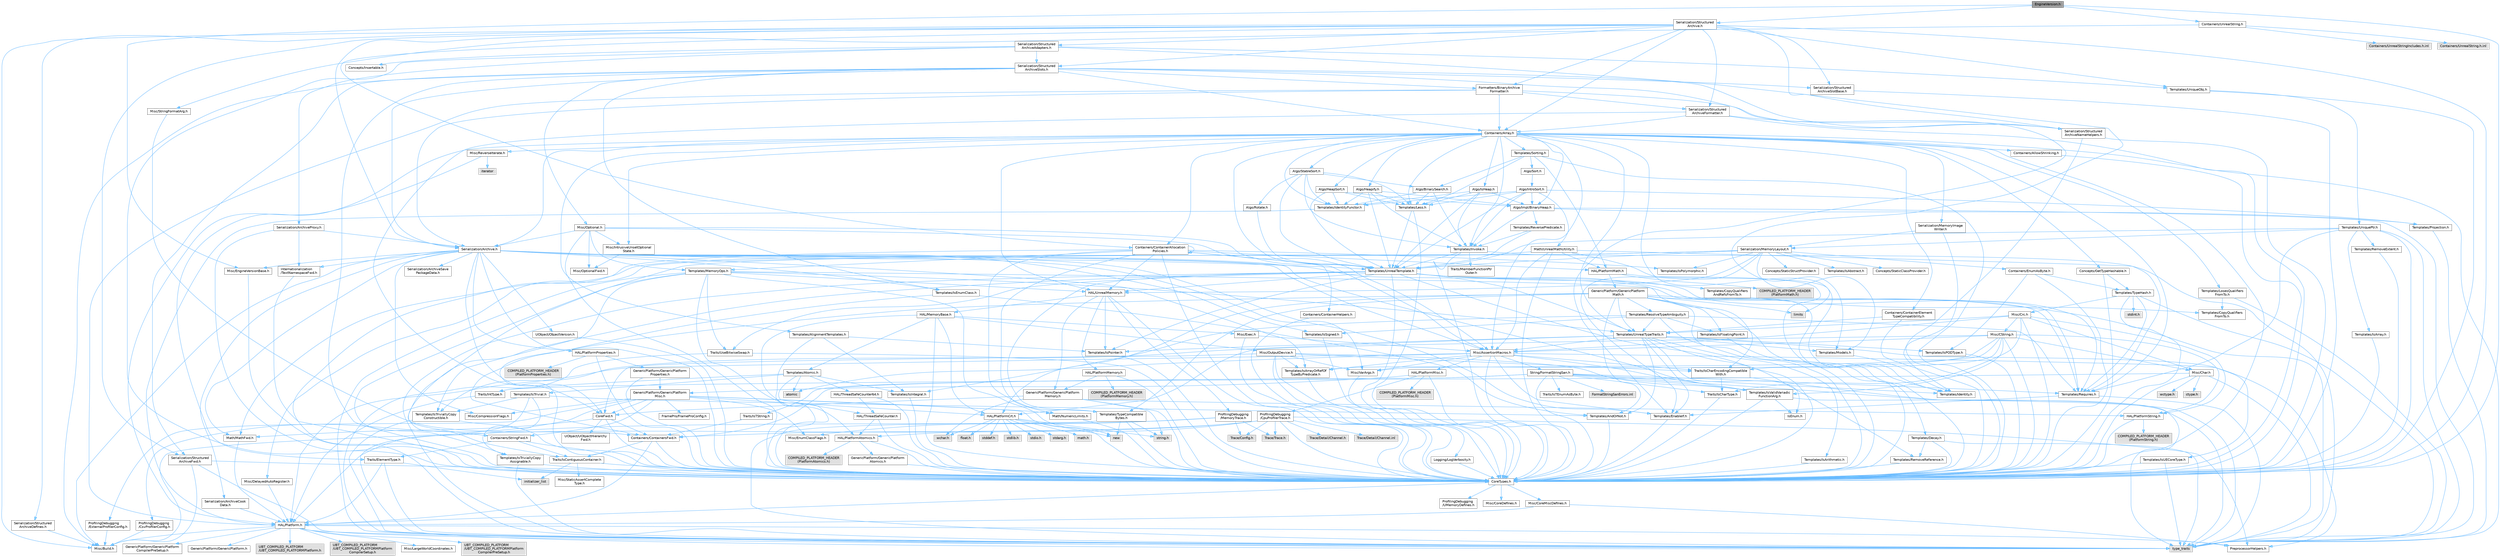 digraph "EngineVersion.h"
{
 // INTERACTIVE_SVG=YES
 // LATEX_PDF_SIZE
  bgcolor="transparent";
  edge [fontname=Helvetica,fontsize=10,labelfontname=Helvetica,labelfontsize=10];
  node [fontname=Helvetica,fontsize=10,shape=box,height=0.2,width=0.4];
  Node1 [id="Node000001",label="EngineVersion.h",height=0.2,width=0.4,color="gray40", fillcolor="grey60", style="filled", fontcolor="black",tooltip=" "];
  Node1 -> Node2 [id="edge1_Node000001_Node000002",color="steelblue1",style="solid",tooltip=" "];
  Node2 [id="Node000002",label="CoreTypes.h",height=0.2,width=0.4,color="grey40", fillcolor="white", style="filled",URL="$dc/dec/CoreTypes_8h.html",tooltip=" "];
  Node2 -> Node3 [id="edge2_Node000002_Node000003",color="steelblue1",style="solid",tooltip=" "];
  Node3 [id="Node000003",label="HAL/Platform.h",height=0.2,width=0.4,color="grey40", fillcolor="white", style="filled",URL="$d9/dd0/Platform_8h.html",tooltip=" "];
  Node3 -> Node4 [id="edge3_Node000003_Node000004",color="steelblue1",style="solid",tooltip=" "];
  Node4 [id="Node000004",label="Misc/Build.h",height=0.2,width=0.4,color="grey40", fillcolor="white", style="filled",URL="$d3/dbb/Build_8h.html",tooltip=" "];
  Node3 -> Node5 [id="edge4_Node000003_Node000005",color="steelblue1",style="solid",tooltip=" "];
  Node5 [id="Node000005",label="Misc/LargeWorldCoordinates.h",height=0.2,width=0.4,color="grey40", fillcolor="white", style="filled",URL="$d2/dcb/LargeWorldCoordinates_8h.html",tooltip=" "];
  Node3 -> Node6 [id="edge5_Node000003_Node000006",color="steelblue1",style="solid",tooltip=" "];
  Node6 [id="Node000006",label="type_traits",height=0.2,width=0.4,color="grey60", fillcolor="#E0E0E0", style="filled",tooltip=" "];
  Node3 -> Node7 [id="edge6_Node000003_Node000007",color="steelblue1",style="solid",tooltip=" "];
  Node7 [id="Node000007",label="PreprocessorHelpers.h",height=0.2,width=0.4,color="grey40", fillcolor="white", style="filled",URL="$db/ddb/PreprocessorHelpers_8h.html",tooltip=" "];
  Node3 -> Node8 [id="edge7_Node000003_Node000008",color="steelblue1",style="solid",tooltip=" "];
  Node8 [id="Node000008",label="UBT_COMPILED_PLATFORM\l/UBT_COMPILED_PLATFORMPlatform\lCompilerPreSetup.h",height=0.2,width=0.4,color="grey60", fillcolor="#E0E0E0", style="filled",tooltip=" "];
  Node3 -> Node9 [id="edge8_Node000003_Node000009",color="steelblue1",style="solid",tooltip=" "];
  Node9 [id="Node000009",label="GenericPlatform/GenericPlatform\lCompilerPreSetup.h",height=0.2,width=0.4,color="grey40", fillcolor="white", style="filled",URL="$d9/dc8/GenericPlatformCompilerPreSetup_8h.html",tooltip=" "];
  Node3 -> Node10 [id="edge9_Node000003_Node000010",color="steelblue1",style="solid",tooltip=" "];
  Node10 [id="Node000010",label="GenericPlatform/GenericPlatform.h",height=0.2,width=0.4,color="grey40", fillcolor="white", style="filled",URL="$d6/d84/GenericPlatform_8h.html",tooltip=" "];
  Node3 -> Node11 [id="edge10_Node000003_Node000011",color="steelblue1",style="solid",tooltip=" "];
  Node11 [id="Node000011",label="UBT_COMPILED_PLATFORM\l/UBT_COMPILED_PLATFORMPlatform.h",height=0.2,width=0.4,color="grey60", fillcolor="#E0E0E0", style="filled",tooltip=" "];
  Node3 -> Node12 [id="edge11_Node000003_Node000012",color="steelblue1",style="solid",tooltip=" "];
  Node12 [id="Node000012",label="UBT_COMPILED_PLATFORM\l/UBT_COMPILED_PLATFORMPlatform\lCompilerSetup.h",height=0.2,width=0.4,color="grey60", fillcolor="#E0E0E0", style="filled",tooltip=" "];
  Node2 -> Node13 [id="edge12_Node000002_Node000013",color="steelblue1",style="solid",tooltip=" "];
  Node13 [id="Node000013",label="ProfilingDebugging\l/UMemoryDefines.h",height=0.2,width=0.4,color="grey40", fillcolor="white", style="filled",URL="$d2/da2/UMemoryDefines_8h.html",tooltip=" "];
  Node2 -> Node14 [id="edge13_Node000002_Node000014",color="steelblue1",style="solid",tooltip=" "];
  Node14 [id="Node000014",label="Misc/CoreMiscDefines.h",height=0.2,width=0.4,color="grey40", fillcolor="white", style="filled",URL="$da/d38/CoreMiscDefines_8h.html",tooltip=" "];
  Node14 -> Node3 [id="edge14_Node000014_Node000003",color="steelblue1",style="solid",tooltip=" "];
  Node14 -> Node7 [id="edge15_Node000014_Node000007",color="steelblue1",style="solid",tooltip=" "];
  Node2 -> Node15 [id="edge16_Node000002_Node000015",color="steelblue1",style="solid",tooltip=" "];
  Node15 [id="Node000015",label="Misc/CoreDefines.h",height=0.2,width=0.4,color="grey40", fillcolor="white", style="filled",URL="$d3/dd2/CoreDefines_8h.html",tooltip=" "];
  Node1 -> Node16 [id="edge17_Node000001_Node000016",color="steelblue1",style="solid",tooltip=" "];
  Node16 [id="Node000016",label="Misc/EngineVersionBase.h",height=0.2,width=0.4,color="grey40", fillcolor="white", style="filled",URL="$d5/d2b/EngineVersionBase_8h.html",tooltip=" "];
  Node16 -> Node2 [id="edge18_Node000016_Node000002",color="steelblue1",style="solid",tooltip=" "];
  Node1 -> Node17 [id="edge19_Node000001_Node000017",color="steelblue1",style="solid",tooltip=" "];
  Node17 [id="Node000017",label="Containers/UnrealString.h",height=0.2,width=0.4,color="grey40", fillcolor="white", style="filled",URL="$d5/dba/UnrealString_8h.html",tooltip=" "];
  Node17 -> Node18 [id="edge20_Node000017_Node000018",color="steelblue1",style="solid",tooltip=" "];
  Node18 [id="Node000018",label="Containers/UnrealStringIncludes.h.inl",height=0.2,width=0.4,color="grey60", fillcolor="#E0E0E0", style="filled",tooltip=" "];
  Node17 -> Node19 [id="edge21_Node000017_Node000019",color="steelblue1",style="solid",tooltip=" "];
  Node19 [id="Node000019",label="Containers/UnrealString.h.inl",height=0.2,width=0.4,color="grey60", fillcolor="#E0E0E0", style="filled",tooltip=" "];
  Node17 -> Node20 [id="edge22_Node000017_Node000020",color="steelblue1",style="solid",tooltip=" "];
  Node20 [id="Node000020",label="Misc/StringFormatArg.h",height=0.2,width=0.4,color="grey40", fillcolor="white", style="filled",URL="$d2/d16/StringFormatArg_8h.html",tooltip=" "];
  Node20 -> Node21 [id="edge23_Node000020_Node000021",color="steelblue1",style="solid",tooltip=" "];
  Node21 [id="Node000021",label="Containers/ContainersFwd.h",height=0.2,width=0.4,color="grey40", fillcolor="white", style="filled",URL="$d4/d0a/ContainersFwd_8h.html",tooltip=" "];
  Node21 -> Node3 [id="edge24_Node000021_Node000003",color="steelblue1",style="solid",tooltip=" "];
  Node21 -> Node2 [id="edge25_Node000021_Node000002",color="steelblue1",style="solid",tooltip=" "];
  Node21 -> Node22 [id="edge26_Node000021_Node000022",color="steelblue1",style="solid",tooltip=" "];
  Node22 [id="Node000022",label="Traits/IsContiguousContainer.h",height=0.2,width=0.4,color="grey40", fillcolor="white", style="filled",URL="$d5/d3c/IsContiguousContainer_8h.html",tooltip=" "];
  Node22 -> Node2 [id="edge27_Node000022_Node000002",color="steelblue1",style="solid",tooltip=" "];
  Node22 -> Node23 [id="edge28_Node000022_Node000023",color="steelblue1",style="solid",tooltip=" "];
  Node23 [id="Node000023",label="Misc/StaticAssertComplete\lType.h",height=0.2,width=0.4,color="grey40", fillcolor="white", style="filled",URL="$d5/d4e/StaticAssertCompleteType_8h.html",tooltip=" "];
  Node22 -> Node24 [id="edge29_Node000022_Node000024",color="steelblue1",style="solid",tooltip=" "];
  Node24 [id="Node000024",label="initializer_list",height=0.2,width=0.4,color="grey60", fillcolor="#E0E0E0", style="filled",tooltip=" "];
  Node1 -> Node25 [id="edge30_Node000001_Node000025",color="steelblue1",style="solid",tooltip=" "];
  Node25 [id="Node000025",label="Serialization/Structured\lArchive.h",height=0.2,width=0.4,color="grey40", fillcolor="white", style="filled",URL="$d9/d1e/StructuredArchive_8h.html",tooltip=" "];
  Node25 -> Node26 [id="edge31_Node000025_Node000026",color="steelblue1",style="solid",tooltip=" "];
  Node26 [id="Node000026",label="Containers/Array.h",height=0.2,width=0.4,color="grey40", fillcolor="white", style="filled",URL="$df/dd0/Array_8h.html",tooltip=" "];
  Node26 -> Node2 [id="edge32_Node000026_Node000002",color="steelblue1",style="solid",tooltip=" "];
  Node26 -> Node27 [id="edge33_Node000026_Node000027",color="steelblue1",style="solid",tooltip=" "];
  Node27 [id="Node000027",label="Misc/AssertionMacros.h",height=0.2,width=0.4,color="grey40", fillcolor="white", style="filled",URL="$d0/dfa/AssertionMacros_8h.html",tooltip=" "];
  Node27 -> Node2 [id="edge34_Node000027_Node000002",color="steelblue1",style="solid",tooltip=" "];
  Node27 -> Node3 [id="edge35_Node000027_Node000003",color="steelblue1",style="solid",tooltip=" "];
  Node27 -> Node28 [id="edge36_Node000027_Node000028",color="steelblue1",style="solid",tooltip=" "];
  Node28 [id="Node000028",label="HAL/PlatformMisc.h",height=0.2,width=0.4,color="grey40", fillcolor="white", style="filled",URL="$d0/df5/PlatformMisc_8h.html",tooltip=" "];
  Node28 -> Node2 [id="edge37_Node000028_Node000002",color="steelblue1",style="solid",tooltip=" "];
  Node28 -> Node29 [id="edge38_Node000028_Node000029",color="steelblue1",style="solid",tooltip=" "];
  Node29 [id="Node000029",label="GenericPlatform/GenericPlatform\lMisc.h",height=0.2,width=0.4,color="grey40", fillcolor="white", style="filled",URL="$db/d9a/GenericPlatformMisc_8h.html",tooltip=" "];
  Node29 -> Node30 [id="edge39_Node000029_Node000030",color="steelblue1",style="solid",tooltip=" "];
  Node30 [id="Node000030",label="Containers/StringFwd.h",height=0.2,width=0.4,color="grey40", fillcolor="white", style="filled",URL="$df/d37/StringFwd_8h.html",tooltip=" "];
  Node30 -> Node2 [id="edge40_Node000030_Node000002",color="steelblue1",style="solid",tooltip=" "];
  Node30 -> Node31 [id="edge41_Node000030_Node000031",color="steelblue1",style="solid",tooltip=" "];
  Node31 [id="Node000031",label="Traits/ElementType.h",height=0.2,width=0.4,color="grey40", fillcolor="white", style="filled",URL="$d5/d4f/ElementType_8h.html",tooltip=" "];
  Node31 -> Node3 [id="edge42_Node000031_Node000003",color="steelblue1",style="solid",tooltip=" "];
  Node31 -> Node24 [id="edge43_Node000031_Node000024",color="steelblue1",style="solid",tooltip=" "];
  Node31 -> Node6 [id="edge44_Node000031_Node000006",color="steelblue1",style="solid",tooltip=" "];
  Node30 -> Node22 [id="edge45_Node000030_Node000022",color="steelblue1",style="solid",tooltip=" "];
  Node29 -> Node32 [id="edge46_Node000029_Node000032",color="steelblue1",style="solid",tooltip=" "];
  Node32 [id="Node000032",label="CoreFwd.h",height=0.2,width=0.4,color="grey40", fillcolor="white", style="filled",URL="$d1/d1e/CoreFwd_8h.html",tooltip=" "];
  Node32 -> Node2 [id="edge47_Node000032_Node000002",color="steelblue1",style="solid",tooltip=" "];
  Node32 -> Node21 [id="edge48_Node000032_Node000021",color="steelblue1",style="solid",tooltip=" "];
  Node32 -> Node33 [id="edge49_Node000032_Node000033",color="steelblue1",style="solid",tooltip=" "];
  Node33 [id="Node000033",label="Math/MathFwd.h",height=0.2,width=0.4,color="grey40", fillcolor="white", style="filled",URL="$d2/d10/MathFwd_8h.html",tooltip=" "];
  Node33 -> Node3 [id="edge50_Node000033_Node000003",color="steelblue1",style="solid",tooltip=" "];
  Node32 -> Node34 [id="edge51_Node000032_Node000034",color="steelblue1",style="solid",tooltip=" "];
  Node34 [id="Node000034",label="UObject/UObjectHierarchy\lFwd.h",height=0.2,width=0.4,color="grey40", fillcolor="white", style="filled",URL="$d3/d13/UObjectHierarchyFwd_8h.html",tooltip=" "];
  Node29 -> Node2 [id="edge52_Node000029_Node000002",color="steelblue1",style="solid",tooltip=" "];
  Node29 -> Node35 [id="edge53_Node000029_Node000035",color="steelblue1",style="solid",tooltip=" "];
  Node35 [id="Node000035",label="FramePro/FrameProConfig.h",height=0.2,width=0.4,color="grey40", fillcolor="white", style="filled",URL="$d7/d90/FrameProConfig_8h.html",tooltip=" "];
  Node29 -> Node36 [id="edge54_Node000029_Node000036",color="steelblue1",style="solid",tooltip=" "];
  Node36 [id="Node000036",label="HAL/PlatformCrt.h",height=0.2,width=0.4,color="grey40", fillcolor="white", style="filled",URL="$d8/d75/PlatformCrt_8h.html",tooltip=" "];
  Node36 -> Node37 [id="edge55_Node000036_Node000037",color="steelblue1",style="solid",tooltip=" "];
  Node37 [id="Node000037",label="new",height=0.2,width=0.4,color="grey60", fillcolor="#E0E0E0", style="filled",tooltip=" "];
  Node36 -> Node38 [id="edge56_Node000036_Node000038",color="steelblue1",style="solid",tooltip=" "];
  Node38 [id="Node000038",label="wchar.h",height=0.2,width=0.4,color="grey60", fillcolor="#E0E0E0", style="filled",tooltip=" "];
  Node36 -> Node39 [id="edge57_Node000036_Node000039",color="steelblue1",style="solid",tooltip=" "];
  Node39 [id="Node000039",label="stddef.h",height=0.2,width=0.4,color="grey60", fillcolor="#E0E0E0", style="filled",tooltip=" "];
  Node36 -> Node40 [id="edge58_Node000036_Node000040",color="steelblue1",style="solid",tooltip=" "];
  Node40 [id="Node000040",label="stdlib.h",height=0.2,width=0.4,color="grey60", fillcolor="#E0E0E0", style="filled",tooltip=" "];
  Node36 -> Node41 [id="edge59_Node000036_Node000041",color="steelblue1",style="solid",tooltip=" "];
  Node41 [id="Node000041",label="stdio.h",height=0.2,width=0.4,color="grey60", fillcolor="#E0E0E0", style="filled",tooltip=" "];
  Node36 -> Node42 [id="edge60_Node000036_Node000042",color="steelblue1",style="solid",tooltip=" "];
  Node42 [id="Node000042",label="stdarg.h",height=0.2,width=0.4,color="grey60", fillcolor="#E0E0E0", style="filled",tooltip=" "];
  Node36 -> Node43 [id="edge61_Node000036_Node000043",color="steelblue1",style="solid",tooltip=" "];
  Node43 [id="Node000043",label="math.h",height=0.2,width=0.4,color="grey60", fillcolor="#E0E0E0", style="filled",tooltip=" "];
  Node36 -> Node44 [id="edge62_Node000036_Node000044",color="steelblue1",style="solid",tooltip=" "];
  Node44 [id="Node000044",label="float.h",height=0.2,width=0.4,color="grey60", fillcolor="#E0E0E0", style="filled",tooltip=" "];
  Node36 -> Node45 [id="edge63_Node000036_Node000045",color="steelblue1",style="solid",tooltip=" "];
  Node45 [id="Node000045",label="string.h",height=0.2,width=0.4,color="grey60", fillcolor="#E0E0E0", style="filled",tooltip=" "];
  Node29 -> Node46 [id="edge64_Node000029_Node000046",color="steelblue1",style="solid",tooltip=" "];
  Node46 [id="Node000046",label="Math/NumericLimits.h",height=0.2,width=0.4,color="grey40", fillcolor="white", style="filled",URL="$df/d1b/NumericLimits_8h.html",tooltip=" "];
  Node46 -> Node2 [id="edge65_Node000046_Node000002",color="steelblue1",style="solid",tooltip=" "];
  Node29 -> Node47 [id="edge66_Node000029_Node000047",color="steelblue1",style="solid",tooltip=" "];
  Node47 [id="Node000047",label="Misc/CompressionFlags.h",height=0.2,width=0.4,color="grey40", fillcolor="white", style="filled",URL="$d9/d76/CompressionFlags_8h.html",tooltip=" "];
  Node29 -> Node48 [id="edge67_Node000029_Node000048",color="steelblue1",style="solid",tooltip=" "];
  Node48 [id="Node000048",label="Misc/EnumClassFlags.h",height=0.2,width=0.4,color="grey40", fillcolor="white", style="filled",URL="$d8/de7/EnumClassFlags_8h.html",tooltip=" "];
  Node29 -> Node49 [id="edge68_Node000029_Node000049",color="steelblue1",style="solid",tooltip=" "];
  Node49 [id="Node000049",label="ProfilingDebugging\l/CsvProfilerConfig.h",height=0.2,width=0.4,color="grey40", fillcolor="white", style="filled",URL="$d3/d88/CsvProfilerConfig_8h.html",tooltip=" "];
  Node49 -> Node4 [id="edge69_Node000049_Node000004",color="steelblue1",style="solid",tooltip=" "];
  Node29 -> Node50 [id="edge70_Node000029_Node000050",color="steelblue1",style="solid",tooltip=" "];
  Node50 [id="Node000050",label="ProfilingDebugging\l/ExternalProfilerConfig.h",height=0.2,width=0.4,color="grey40", fillcolor="white", style="filled",URL="$d3/dbb/ExternalProfilerConfig_8h.html",tooltip=" "];
  Node50 -> Node4 [id="edge71_Node000050_Node000004",color="steelblue1",style="solid",tooltip=" "];
  Node28 -> Node51 [id="edge72_Node000028_Node000051",color="steelblue1",style="solid",tooltip=" "];
  Node51 [id="Node000051",label="COMPILED_PLATFORM_HEADER\l(PlatformMisc.h)",height=0.2,width=0.4,color="grey60", fillcolor="#E0E0E0", style="filled",tooltip=" "];
  Node28 -> Node52 [id="edge73_Node000028_Node000052",color="steelblue1",style="solid",tooltip=" "];
  Node52 [id="Node000052",label="ProfilingDebugging\l/CpuProfilerTrace.h",height=0.2,width=0.4,color="grey40", fillcolor="white", style="filled",URL="$da/dcb/CpuProfilerTrace_8h.html",tooltip=" "];
  Node52 -> Node2 [id="edge74_Node000052_Node000002",color="steelblue1",style="solid",tooltip=" "];
  Node52 -> Node21 [id="edge75_Node000052_Node000021",color="steelblue1",style="solid",tooltip=" "];
  Node52 -> Node53 [id="edge76_Node000052_Node000053",color="steelblue1",style="solid",tooltip=" "];
  Node53 [id="Node000053",label="HAL/PlatformAtomics.h",height=0.2,width=0.4,color="grey40", fillcolor="white", style="filled",URL="$d3/d36/PlatformAtomics_8h.html",tooltip=" "];
  Node53 -> Node2 [id="edge77_Node000053_Node000002",color="steelblue1",style="solid",tooltip=" "];
  Node53 -> Node54 [id="edge78_Node000053_Node000054",color="steelblue1",style="solid",tooltip=" "];
  Node54 [id="Node000054",label="GenericPlatform/GenericPlatform\lAtomics.h",height=0.2,width=0.4,color="grey40", fillcolor="white", style="filled",URL="$da/d72/GenericPlatformAtomics_8h.html",tooltip=" "];
  Node54 -> Node2 [id="edge79_Node000054_Node000002",color="steelblue1",style="solid",tooltip=" "];
  Node53 -> Node55 [id="edge80_Node000053_Node000055",color="steelblue1",style="solid",tooltip=" "];
  Node55 [id="Node000055",label="COMPILED_PLATFORM_HEADER\l(PlatformAtomics.h)",height=0.2,width=0.4,color="grey60", fillcolor="#E0E0E0", style="filled",tooltip=" "];
  Node52 -> Node7 [id="edge81_Node000052_Node000007",color="steelblue1",style="solid",tooltip=" "];
  Node52 -> Node4 [id="edge82_Node000052_Node000004",color="steelblue1",style="solid",tooltip=" "];
  Node52 -> Node56 [id="edge83_Node000052_Node000056",color="steelblue1",style="solid",tooltip=" "];
  Node56 [id="Node000056",label="Trace/Config.h",height=0.2,width=0.4,color="grey60", fillcolor="#E0E0E0", style="filled",tooltip=" "];
  Node52 -> Node57 [id="edge84_Node000052_Node000057",color="steelblue1",style="solid",tooltip=" "];
  Node57 [id="Node000057",label="Trace/Detail/Channel.h",height=0.2,width=0.4,color="grey60", fillcolor="#E0E0E0", style="filled",tooltip=" "];
  Node52 -> Node58 [id="edge85_Node000052_Node000058",color="steelblue1",style="solid",tooltip=" "];
  Node58 [id="Node000058",label="Trace/Detail/Channel.inl",height=0.2,width=0.4,color="grey60", fillcolor="#E0E0E0", style="filled",tooltip=" "];
  Node52 -> Node59 [id="edge86_Node000052_Node000059",color="steelblue1",style="solid",tooltip=" "];
  Node59 [id="Node000059",label="Trace/Trace.h",height=0.2,width=0.4,color="grey60", fillcolor="#E0E0E0", style="filled",tooltip=" "];
  Node27 -> Node7 [id="edge87_Node000027_Node000007",color="steelblue1",style="solid",tooltip=" "];
  Node27 -> Node60 [id="edge88_Node000027_Node000060",color="steelblue1",style="solid",tooltip=" "];
  Node60 [id="Node000060",label="Templates/EnableIf.h",height=0.2,width=0.4,color="grey40", fillcolor="white", style="filled",URL="$d7/d60/EnableIf_8h.html",tooltip=" "];
  Node60 -> Node2 [id="edge89_Node000060_Node000002",color="steelblue1",style="solid",tooltip=" "];
  Node27 -> Node61 [id="edge90_Node000027_Node000061",color="steelblue1",style="solid",tooltip=" "];
  Node61 [id="Node000061",label="Templates/IsArrayOrRefOf\lTypeByPredicate.h",height=0.2,width=0.4,color="grey40", fillcolor="white", style="filled",URL="$d6/da1/IsArrayOrRefOfTypeByPredicate_8h.html",tooltip=" "];
  Node61 -> Node2 [id="edge91_Node000061_Node000002",color="steelblue1",style="solid",tooltip=" "];
  Node27 -> Node62 [id="edge92_Node000027_Node000062",color="steelblue1",style="solid",tooltip=" "];
  Node62 [id="Node000062",label="Templates/IsValidVariadic\lFunctionArg.h",height=0.2,width=0.4,color="grey40", fillcolor="white", style="filled",URL="$d0/dc8/IsValidVariadicFunctionArg_8h.html",tooltip=" "];
  Node62 -> Node2 [id="edge93_Node000062_Node000002",color="steelblue1",style="solid",tooltip=" "];
  Node62 -> Node63 [id="edge94_Node000062_Node000063",color="steelblue1",style="solid",tooltip=" "];
  Node63 [id="Node000063",label="IsEnum.h",height=0.2,width=0.4,color="grey40", fillcolor="white", style="filled",URL="$d4/de5/IsEnum_8h.html",tooltip=" "];
  Node62 -> Node6 [id="edge95_Node000062_Node000006",color="steelblue1",style="solid",tooltip=" "];
  Node27 -> Node64 [id="edge96_Node000027_Node000064",color="steelblue1",style="solid",tooltip=" "];
  Node64 [id="Node000064",label="Traits/IsCharEncodingCompatible\lWith.h",height=0.2,width=0.4,color="grey40", fillcolor="white", style="filled",URL="$df/dd1/IsCharEncodingCompatibleWith_8h.html",tooltip=" "];
  Node64 -> Node6 [id="edge97_Node000064_Node000006",color="steelblue1",style="solid",tooltip=" "];
  Node64 -> Node65 [id="edge98_Node000064_Node000065",color="steelblue1",style="solid",tooltip=" "];
  Node65 [id="Node000065",label="Traits/IsCharType.h",height=0.2,width=0.4,color="grey40", fillcolor="white", style="filled",URL="$db/d51/IsCharType_8h.html",tooltip=" "];
  Node65 -> Node2 [id="edge99_Node000065_Node000002",color="steelblue1",style="solid",tooltip=" "];
  Node27 -> Node66 [id="edge100_Node000027_Node000066",color="steelblue1",style="solid",tooltip=" "];
  Node66 [id="Node000066",label="Misc/VarArgs.h",height=0.2,width=0.4,color="grey40", fillcolor="white", style="filled",URL="$d5/d6f/VarArgs_8h.html",tooltip=" "];
  Node66 -> Node2 [id="edge101_Node000066_Node000002",color="steelblue1",style="solid",tooltip=" "];
  Node27 -> Node67 [id="edge102_Node000027_Node000067",color="steelblue1",style="solid",tooltip=" "];
  Node67 [id="Node000067",label="String/FormatStringSan.h",height=0.2,width=0.4,color="grey40", fillcolor="white", style="filled",URL="$d3/d8b/FormatStringSan_8h.html",tooltip=" "];
  Node67 -> Node6 [id="edge103_Node000067_Node000006",color="steelblue1",style="solid",tooltip=" "];
  Node67 -> Node2 [id="edge104_Node000067_Node000002",color="steelblue1",style="solid",tooltip=" "];
  Node67 -> Node68 [id="edge105_Node000067_Node000068",color="steelblue1",style="solid",tooltip=" "];
  Node68 [id="Node000068",label="Templates/Requires.h",height=0.2,width=0.4,color="grey40", fillcolor="white", style="filled",URL="$dc/d96/Requires_8h.html",tooltip=" "];
  Node68 -> Node60 [id="edge106_Node000068_Node000060",color="steelblue1",style="solid",tooltip=" "];
  Node68 -> Node6 [id="edge107_Node000068_Node000006",color="steelblue1",style="solid",tooltip=" "];
  Node67 -> Node69 [id="edge108_Node000067_Node000069",color="steelblue1",style="solid",tooltip=" "];
  Node69 [id="Node000069",label="Templates/Identity.h",height=0.2,width=0.4,color="grey40", fillcolor="white", style="filled",URL="$d0/dd5/Identity_8h.html",tooltip=" "];
  Node67 -> Node62 [id="edge109_Node000067_Node000062",color="steelblue1",style="solid",tooltip=" "];
  Node67 -> Node65 [id="edge110_Node000067_Node000065",color="steelblue1",style="solid",tooltip=" "];
  Node67 -> Node70 [id="edge111_Node000067_Node000070",color="steelblue1",style="solid",tooltip=" "];
  Node70 [id="Node000070",label="Traits/IsTEnumAsByte.h",height=0.2,width=0.4,color="grey40", fillcolor="white", style="filled",URL="$d1/de6/IsTEnumAsByte_8h.html",tooltip=" "];
  Node67 -> Node71 [id="edge112_Node000067_Node000071",color="steelblue1",style="solid",tooltip=" "];
  Node71 [id="Node000071",label="Traits/IsTString.h",height=0.2,width=0.4,color="grey40", fillcolor="white", style="filled",URL="$d0/df8/IsTString_8h.html",tooltip=" "];
  Node71 -> Node21 [id="edge113_Node000071_Node000021",color="steelblue1",style="solid",tooltip=" "];
  Node67 -> Node21 [id="edge114_Node000067_Node000021",color="steelblue1",style="solid",tooltip=" "];
  Node67 -> Node72 [id="edge115_Node000067_Node000072",color="steelblue1",style="solid",tooltip=" "];
  Node72 [id="Node000072",label="FormatStringSanErrors.inl",height=0.2,width=0.4,color="grey60", fillcolor="#E0E0E0", style="filled",tooltip=" "];
  Node27 -> Node73 [id="edge116_Node000027_Node000073",color="steelblue1",style="solid",tooltip=" "];
  Node73 [id="Node000073",label="atomic",height=0.2,width=0.4,color="grey60", fillcolor="#E0E0E0", style="filled",tooltip=" "];
  Node26 -> Node74 [id="edge117_Node000026_Node000074",color="steelblue1",style="solid",tooltip=" "];
  Node74 [id="Node000074",label="Misc/IntrusiveUnsetOptional\lState.h",height=0.2,width=0.4,color="grey40", fillcolor="white", style="filled",URL="$d2/d0a/IntrusiveUnsetOptionalState_8h.html",tooltip=" "];
  Node74 -> Node75 [id="edge118_Node000074_Node000075",color="steelblue1",style="solid",tooltip=" "];
  Node75 [id="Node000075",label="Misc/OptionalFwd.h",height=0.2,width=0.4,color="grey40", fillcolor="white", style="filled",URL="$dc/d50/OptionalFwd_8h.html",tooltip=" "];
  Node26 -> Node76 [id="edge119_Node000026_Node000076",color="steelblue1",style="solid",tooltip=" "];
  Node76 [id="Node000076",label="Misc/ReverseIterate.h",height=0.2,width=0.4,color="grey40", fillcolor="white", style="filled",URL="$db/de3/ReverseIterate_8h.html",tooltip=" "];
  Node76 -> Node3 [id="edge120_Node000076_Node000003",color="steelblue1",style="solid",tooltip=" "];
  Node76 -> Node77 [id="edge121_Node000076_Node000077",color="steelblue1",style="solid",tooltip=" "];
  Node77 [id="Node000077",label="iterator",height=0.2,width=0.4,color="grey60", fillcolor="#E0E0E0", style="filled",tooltip=" "];
  Node26 -> Node78 [id="edge122_Node000026_Node000078",color="steelblue1",style="solid",tooltip=" "];
  Node78 [id="Node000078",label="HAL/UnrealMemory.h",height=0.2,width=0.4,color="grey40", fillcolor="white", style="filled",URL="$d9/d96/UnrealMemory_8h.html",tooltip=" "];
  Node78 -> Node2 [id="edge123_Node000078_Node000002",color="steelblue1",style="solid",tooltip=" "];
  Node78 -> Node79 [id="edge124_Node000078_Node000079",color="steelblue1",style="solid",tooltip=" "];
  Node79 [id="Node000079",label="GenericPlatform/GenericPlatform\lMemory.h",height=0.2,width=0.4,color="grey40", fillcolor="white", style="filled",URL="$dd/d22/GenericPlatformMemory_8h.html",tooltip=" "];
  Node79 -> Node32 [id="edge125_Node000079_Node000032",color="steelblue1",style="solid",tooltip=" "];
  Node79 -> Node2 [id="edge126_Node000079_Node000002",color="steelblue1",style="solid",tooltip=" "];
  Node79 -> Node80 [id="edge127_Node000079_Node000080",color="steelblue1",style="solid",tooltip=" "];
  Node80 [id="Node000080",label="HAL/PlatformString.h",height=0.2,width=0.4,color="grey40", fillcolor="white", style="filled",URL="$db/db5/PlatformString_8h.html",tooltip=" "];
  Node80 -> Node2 [id="edge128_Node000080_Node000002",color="steelblue1",style="solid",tooltip=" "];
  Node80 -> Node81 [id="edge129_Node000080_Node000081",color="steelblue1",style="solid",tooltip=" "];
  Node81 [id="Node000081",label="COMPILED_PLATFORM_HEADER\l(PlatformString.h)",height=0.2,width=0.4,color="grey60", fillcolor="#E0E0E0", style="filled",tooltip=" "];
  Node79 -> Node45 [id="edge130_Node000079_Node000045",color="steelblue1",style="solid",tooltip=" "];
  Node79 -> Node38 [id="edge131_Node000079_Node000038",color="steelblue1",style="solid",tooltip=" "];
  Node78 -> Node82 [id="edge132_Node000078_Node000082",color="steelblue1",style="solid",tooltip=" "];
  Node82 [id="Node000082",label="HAL/MemoryBase.h",height=0.2,width=0.4,color="grey40", fillcolor="white", style="filled",URL="$d6/d9f/MemoryBase_8h.html",tooltip=" "];
  Node82 -> Node2 [id="edge133_Node000082_Node000002",color="steelblue1",style="solid",tooltip=" "];
  Node82 -> Node53 [id="edge134_Node000082_Node000053",color="steelblue1",style="solid",tooltip=" "];
  Node82 -> Node36 [id="edge135_Node000082_Node000036",color="steelblue1",style="solid",tooltip=" "];
  Node82 -> Node83 [id="edge136_Node000082_Node000083",color="steelblue1",style="solid",tooltip=" "];
  Node83 [id="Node000083",label="Misc/Exec.h",height=0.2,width=0.4,color="grey40", fillcolor="white", style="filled",URL="$de/ddb/Exec_8h.html",tooltip=" "];
  Node83 -> Node2 [id="edge137_Node000083_Node000002",color="steelblue1",style="solid",tooltip=" "];
  Node83 -> Node27 [id="edge138_Node000083_Node000027",color="steelblue1",style="solid",tooltip=" "];
  Node82 -> Node84 [id="edge139_Node000082_Node000084",color="steelblue1",style="solid",tooltip=" "];
  Node84 [id="Node000084",label="Misc/OutputDevice.h",height=0.2,width=0.4,color="grey40", fillcolor="white", style="filled",URL="$d7/d32/OutputDevice_8h.html",tooltip=" "];
  Node84 -> Node32 [id="edge140_Node000084_Node000032",color="steelblue1",style="solid",tooltip=" "];
  Node84 -> Node2 [id="edge141_Node000084_Node000002",color="steelblue1",style="solid",tooltip=" "];
  Node84 -> Node85 [id="edge142_Node000084_Node000085",color="steelblue1",style="solid",tooltip=" "];
  Node85 [id="Node000085",label="Logging/LogVerbosity.h",height=0.2,width=0.4,color="grey40", fillcolor="white", style="filled",URL="$d2/d8f/LogVerbosity_8h.html",tooltip=" "];
  Node85 -> Node2 [id="edge143_Node000085_Node000002",color="steelblue1",style="solid",tooltip=" "];
  Node84 -> Node66 [id="edge144_Node000084_Node000066",color="steelblue1",style="solid",tooltip=" "];
  Node84 -> Node61 [id="edge145_Node000084_Node000061",color="steelblue1",style="solid",tooltip=" "];
  Node84 -> Node62 [id="edge146_Node000084_Node000062",color="steelblue1",style="solid",tooltip=" "];
  Node84 -> Node64 [id="edge147_Node000084_Node000064",color="steelblue1",style="solid",tooltip=" "];
  Node82 -> Node86 [id="edge148_Node000082_Node000086",color="steelblue1",style="solid",tooltip=" "];
  Node86 [id="Node000086",label="Templates/Atomic.h",height=0.2,width=0.4,color="grey40", fillcolor="white", style="filled",URL="$d3/d91/Atomic_8h.html",tooltip=" "];
  Node86 -> Node87 [id="edge149_Node000086_Node000087",color="steelblue1",style="solid",tooltip=" "];
  Node87 [id="Node000087",label="HAL/ThreadSafeCounter.h",height=0.2,width=0.4,color="grey40", fillcolor="white", style="filled",URL="$dc/dc9/ThreadSafeCounter_8h.html",tooltip=" "];
  Node87 -> Node2 [id="edge150_Node000087_Node000002",color="steelblue1",style="solid",tooltip=" "];
  Node87 -> Node53 [id="edge151_Node000087_Node000053",color="steelblue1",style="solid",tooltip=" "];
  Node86 -> Node88 [id="edge152_Node000086_Node000088",color="steelblue1",style="solid",tooltip=" "];
  Node88 [id="Node000088",label="HAL/ThreadSafeCounter64.h",height=0.2,width=0.4,color="grey40", fillcolor="white", style="filled",URL="$d0/d12/ThreadSafeCounter64_8h.html",tooltip=" "];
  Node88 -> Node2 [id="edge153_Node000088_Node000002",color="steelblue1",style="solid",tooltip=" "];
  Node88 -> Node87 [id="edge154_Node000088_Node000087",color="steelblue1",style="solid",tooltip=" "];
  Node86 -> Node89 [id="edge155_Node000086_Node000089",color="steelblue1",style="solid",tooltip=" "];
  Node89 [id="Node000089",label="Templates/IsIntegral.h",height=0.2,width=0.4,color="grey40", fillcolor="white", style="filled",URL="$da/d64/IsIntegral_8h.html",tooltip=" "];
  Node89 -> Node2 [id="edge156_Node000089_Node000002",color="steelblue1",style="solid",tooltip=" "];
  Node86 -> Node90 [id="edge157_Node000086_Node000090",color="steelblue1",style="solid",tooltip=" "];
  Node90 [id="Node000090",label="Templates/IsTrivial.h",height=0.2,width=0.4,color="grey40", fillcolor="white", style="filled",URL="$da/d4c/IsTrivial_8h.html",tooltip=" "];
  Node90 -> Node91 [id="edge158_Node000090_Node000091",color="steelblue1",style="solid",tooltip=" "];
  Node91 [id="Node000091",label="Templates/AndOrNot.h",height=0.2,width=0.4,color="grey40", fillcolor="white", style="filled",URL="$db/d0a/AndOrNot_8h.html",tooltip=" "];
  Node91 -> Node2 [id="edge159_Node000091_Node000002",color="steelblue1",style="solid",tooltip=" "];
  Node90 -> Node92 [id="edge160_Node000090_Node000092",color="steelblue1",style="solid",tooltip=" "];
  Node92 [id="Node000092",label="Templates/IsTriviallyCopy\lConstructible.h",height=0.2,width=0.4,color="grey40", fillcolor="white", style="filled",URL="$d3/d78/IsTriviallyCopyConstructible_8h.html",tooltip=" "];
  Node92 -> Node2 [id="edge161_Node000092_Node000002",color="steelblue1",style="solid",tooltip=" "];
  Node92 -> Node6 [id="edge162_Node000092_Node000006",color="steelblue1",style="solid",tooltip=" "];
  Node90 -> Node93 [id="edge163_Node000090_Node000093",color="steelblue1",style="solid",tooltip=" "];
  Node93 [id="Node000093",label="Templates/IsTriviallyCopy\lAssignable.h",height=0.2,width=0.4,color="grey40", fillcolor="white", style="filled",URL="$d2/df2/IsTriviallyCopyAssignable_8h.html",tooltip=" "];
  Node93 -> Node2 [id="edge164_Node000093_Node000002",color="steelblue1",style="solid",tooltip=" "];
  Node93 -> Node6 [id="edge165_Node000093_Node000006",color="steelblue1",style="solid",tooltip=" "];
  Node90 -> Node6 [id="edge166_Node000090_Node000006",color="steelblue1",style="solid",tooltip=" "];
  Node86 -> Node94 [id="edge167_Node000086_Node000094",color="steelblue1",style="solid",tooltip=" "];
  Node94 [id="Node000094",label="Traits/IntType.h",height=0.2,width=0.4,color="grey40", fillcolor="white", style="filled",URL="$d7/deb/IntType_8h.html",tooltip=" "];
  Node94 -> Node3 [id="edge168_Node000094_Node000003",color="steelblue1",style="solid",tooltip=" "];
  Node86 -> Node73 [id="edge169_Node000086_Node000073",color="steelblue1",style="solid",tooltip=" "];
  Node78 -> Node95 [id="edge170_Node000078_Node000095",color="steelblue1",style="solid",tooltip=" "];
  Node95 [id="Node000095",label="HAL/PlatformMemory.h",height=0.2,width=0.4,color="grey40", fillcolor="white", style="filled",URL="$de/d68/PlatformMemory_8h.html",tooltip=" "];
  Node95 -> Node2 [id="edge171_Node000095_Node000002",color="steelblue1",style="solid",tooltip=" "];
  Node95 -> Node79 [id="edge172_Node000095_Node000079",color="steelblue1",style="solid",tooltip=" "];
  Node95 -> Node96 [id="edge173_Node000095_Node000096",color="steelblue1",style="solid",tooltip=" "];
  Node96 [id="Node000096",label="COMPILED_PLATFORM_HEADER\l(PlatformMemory.h)",height=0.2,width=0.4,color="grey60", fillcolor="#E0E0E0", style="filled",tooltip=" "];
  Node78 -> Node97 [id="edge174_Node000078_Node000097",color="steelblue1",style="solid",tooltip=" "];
  Node97 [id="Node000097",label="ProfilingDebugging\l/MemoryTrace.h",height=0.2,width=0.4,color="grey40", fillcolor="white", style="filled",URL="$da/dd7/MemoryTrace_8h.html",tooltip=" "];
  Node97 -> Node3 [id="edge175_Node000097_Node000003",color="steelblue1",style="solid",tooltip=" "];
  Node97 -> Node48 [id="edge176_Node000097_Node000048",color="steelblue1",style="solid",tooltip=" "];
  Node97 -> Node56 [id="edge177_Node000097_Node000056",color="steelblue1",style="solid",tooltip=" "];
  Node97 -> Node59 [id="edge178_Node000097_Node000059",color="steelblue1",style="solid",tooltip=" "];
  Node78 -> Node98 [id="edge179_Node000078_Node000098",color="steelblue1",style="solid",tooltip=" "];
  Node98 [id="Node000098",label="Templates/IsPointer.h",height=0.2,width=0.4,color="grey40", fillcolor="white", style="filled",URL="$d7/d05/IsPointer_8h.html",tooltip=" "];
  Node98 -> Node2 [id="edge180_Node000098_Node000002",color="steelblue1",style="solid",tooltip=" "];
  Node26 -> Node99 [id="edge181_Node000026_Node000099",color="steelblue1",style="solid",tooltip=" "];
  Node99 [id="Node000099",label="Templates/UnrealTypeTraits.h",height=0.2,width=0.4,color="grey40", fillcolor="white", style="filled",URL="$d2/d2d/UnrealTypeTraits_8h.html",tooltip=" "];
  Node99 -> Node2 [id="edge182_Node000099_Node000002",color="steelblue1",style="solid",tooltip=" "];
  Node99 -> Node98 [id="edge183_Node000099_Node000098",color="steelblue1",style="solid",tooltip=" "];
  Node99 -> Node27 [id="edge184_Node000099_Node000027",color="steelblue1",style="solid",tooltip=" "];
  Node99 -> Node91 [id="edge185_Node000099_Node000091",color="steelblue1",style="solid",tooltip=" "];
  Node99 -> Node60 [id="edge186_Node000099_Node000060",color="steelblue1",style="solid",tooltip=" "];
  Node99 -> Node100 [id="edge187_Node000099_Node000100",color="steelblue1",style="solid",tooltip=" "];
  Node100 [id="Node000100",label="Templates/IsArithmetic.h",height=0.2,width=0.4,color="grey40", fillcolor="white", style="filled",URL="$d2/d5d/IsArithmetic_8h.html",tooltip=" "];
  Node100 -> Node2 [id="edge188_Node000100_Node000002",color="steelblue1",style="solid",tooltip=" "];
  Node99 -> Node63 [id="edge189_Node000099_Node000063",color="steelblue1",style="solid",tooltip=" "];
  Node99 -> Node101 [id="edge190_Node000099_Node000101",color="steelblue1",style="solid",tooltip=" "];
  Node101 [id="Node000101",label="Templates/Models.h",height=0.2,width=0.4,color="grey40", fillcolor="white", style="filled",URL="$d3/d0c/Models_8h.html",tooltip=" "];
  Node101 -> Node69 [id="edge191_Node000101_Node000069",color="steelblue1",style="solid",tooltip=" "];
  Node99 -> Node102 [id="edge192_Node000099_Node000102",color="steelblue1",style="solid",tooltip=" "];
  Node102 [id="Node000102",label="Templates/IsPODType.h",height=0.2,width=0.4,color="grey40", fillcolor="white", style="filled",URL="$d7/db1/IsPODType_8h.html",tooltip=" "];
  Node102 -> Node2 [id="edge193_Node000102_Node000002",color="steelblue1",style="solid",tooltip=" "];
  Node99 -> Node103 [id="edge194_Node000099_Node000103",color="steelblue1",style="solid",tooltip=" "];
  Node103 [id="Node000103",label="Templates/IsUECoreType.h",height=0.2,width=0.4,color="grey40", fillcolor="white", style="filled",URL="$d1/db8/IsUECoreType_8h.html",tooltip=" "];
  Node103 -> Node2 [id="edge195_Node000103_Node000002",color="steelblue1",style="solid",tooltip=" "];
  Node103 -> Node6 [id="edge196_Node000103_Node000006",color="steelblue1",style="solid",tooltip=" "];
  Node99 -> Node92 [id="edge197_Node000099_Node000092",color="steelblue1",style="solid",tooltip=" "];
  Node26 -> Node104 [id="edge198_Node000026_Node000104",color="steelblue1",style="solid",tooltip=" "];
  Node104 [id="Node000104",label="Templates/UnrealTemplate.h",height=0.2,width=0.4,color="grey40", fillcolor="white", style="filled",URL="$d4/d24/UnrealTemplate_8h.html",tooltip=" "];
  Node104 -> Node2 [id="edge199_Node000104_Node000002",color="steelblue1",style="solid",tooltip=" "];
  Node104 -> Node98 [id="edge200_Node000104_Node000098",color="steelblue1",style="solid",tooltip=" "];
  Node104 -> Node78 [id="edge201_Node000104_Node000078",color="steelblue1",style="solid",tooltip=" "];
  Node104 -> Node105 [id="edge202_Node000104_Node000105",color="steelblue1",style="solid",tooltip=" "];
  Node105 [id="Node000105",label="Templates/CopyQualifiers\lAndRefsFromTo.h",height=0.2,width=0.4,color="grey40", fillcolor="white", style="filled",URL="$d3/db3/CopyQualifiersAndRefsFromTo_8h.html",tooltip=" "];
  Node105 -> Node106 [id="edge203_Node000105_Node000106",color="steelblue1",style="solid",tooltip=" "];
  Node106 [id="Node000106",label="Templates/CopyQualifiers\lFromTo.h",height=0.2,width=0.4,color="grey40", fillcolor="white", style="filled",URL="$d5/db4/CopyQualifiersFromTo_8h.html",tooltip=" "];
  Node104 -> Node99 [id="edge204_Node000104_Node000099",color="steelblue1",style="solid",tooltip=" "];
  Node104 -> Node107 [id="edge205_Node000104_Node000107",color="steelblue1",style="solid",tooltip=" "];
  Node107 [id="Node000107",label="Templates/RemoveReference.h",height=0.2,width=0.4,color="grey40", fillcolor="white", style="filled",URL="$da/dbe/RemoveReference_8h.html",tooltip=" "];
  Node107 -> Node2 [id="edge206_Node000107_Node000002",color="steelblue1",style="solid",tooltip=" "];
  Node104 -> Node68 [id="edge207_Node000104_Node000068",color="steelblue1",style="solid",tooltip=" "];
  Node104 -> Node108 [id="edge208_Node000104_Node000108",color="steelblue1",style="solid",tooltip=" "];
  Node108 [id="Node000108",label="Templates/TypeCompatible\lBytes.h",height=0.2,width=0.4,color="grey40", fillcolor="white", style="filled",URL="$df/d0a/TypeCompatibleBytes_8h.html",tooltip=" "];
  Node108 -> Node2 [id="edge209_Node000108_Node000002",color="steelblue1",style="solid",tooltip=" "];
  Node108 -> Node45 [id="edge210_Node000108_Node000045",color="steelblue1",style="solid",tooltip=" "];
  Node108 -> Node37 [id="edge211_Node000108_Node000037",color="steelblue1",style="solid",tooltip=" "];
  Node108 -> Node6 [id="edge212_Node000108_Node000006",color="steelblue1",style="solid",tooltip=" "];
  Node104 -> Node69 [id="edge213_Node000104_Node000069",color="steelblue1",style="solid",tooltip=" "];
  Node104 -> Node22 [id="edge214_Node000104_Node000022",color="steelblue1",style="solid",tooltip=" "];
  Node104 -> Node109 [id="edge215_Node000104_Node000109",color="steelblue1",style="solid",tooltip=" "];
  Node109 [id="Node000109",label="Traits/UseBitwiseSwap.h",height=0.2,width=0.4,color="grey40", fillcolor="white", style="filled",URL="$db/df3/UseBitwiseSwap_8h.html",tooltip=" "];
  Node109 -> Node2 [id="edge216_Node000109_Node000002",color="steelblue1",style="solid",tooltip=" "];
  Node109 -> Node6 [id="edge217_Node000109_Node000006",color="steelblue1",style="solid",tooltip=" "];
  Node104 -> Node6 [id="edge218_Node000104_Node000006",color="steelblue1",style="solid",tooltip=" "];
  Node26 -> Node110 [id="edge219_Node000026_Node000110",color="steelblue1",style="solid",tooltip=" "];
  Node110 [id="Node000110",label="Containers/AllowShrinking.h",height=0.2,width=0.4,color="grey40", fillcolor="white", style="filled",URL="$d7/d1a/AllowShrinking_8h.html",tooltip=" "];
  Node110 -> Node2 [id="edge220_Node000110_Node000002",color="steelblue1",style="solid",tooltip=" "];
  Node26 -> Node111 [id="edge221_Node000026_Node000111",color="steelblue1",style="solid",tooltip=" "];
  Node111 [id="Node000111",label="Containers/ContainerAllocation\lPolicies.h",height=0.2,width=0.4,color="grey40", fillcolor="white", style="filled",URL="$d7/dff/ContainerAllocationPolicies_8h.html",tooltip=" "];
  Node111 -> Node2 [id="edge222_Node000111_Node000002",color="steelblue1",style="solid",tooltip=" "];
  Node111 -> Node112 [id="edge223_Node000111_Node000112",color="steelblue1",style="solid",tooltip=" "];
  Node112 [id="Node000112",label="Containers/ContainerHelpers.h",height=0.2,width=0.4,color="grey40", fillcolor="white", style="filled",URL="$d7/d33/ContainerHelpers_8h.html",tooltip=" "];
  Node112 -> Node2 [id="edge224_Node000112_Node000002",color="steelblue1",style="solid",tooltip=" "];
  Node111 -> Node111 [id="edge225_Node000111_Node000111",color="steelblue1",style="solid",tooltip=" "];
  Node111 -> Node113 [id="edge226_Node000111_Node000113",color="steelblue1",style="solid",tooltip=" "];
  Node113 [id="Node000113",label="HAL/PlatformMath.h",height=0.2,width=0.4,color="grey40", fillcolor="white", style="filled",URL="$dc/d53/PlatformMath_8h.html",tooltip=" "];
  Node113 -> Node2 [id="edge227_Node000113_Node000002",color="steelblue1",style="solid",tooltip=" "];
  Node113 -> Node114 [id="edge228_Node000113_Node000114",color="steelblue1",style="solid",tooltip=" "];
  Node114 [id="Node000114",label="GenericPlatform/GenericPlatform\lMath.h",height=0.2,width=0.4,color="grey40", fillcolor="white", style="filled",URL="$d5/d79/GenericPlatformMath_8h.html",tooltip=" "];
  Node114 -> Node2 [id="edge229_Node000114_Node000002",color="steelblue1",style="solid",tooltip=" "];
  Node114 -> Node21 [id="edge230_Node000114_Node000021",color="steelblue1",style="solid",tooltip=" "];
  Node114 -> Node36 [id="edge231_Node000114_Node000036",color="steelblue1",style="solid",tooltip=" "];
  Node114 -> Node91 [id="edge232_Node000114_Node000091",color="steelblue1",style="solid",tooltip=" "];
  Node114 -> Node115 [id="edge233_Node000114_Node000115",color="steelblue1",style="solid",tooltip=" "];
  Node115 [id="Node000115",label="Templates/Decay.h",height=0.2,width=0.4,color="grey40", fillcolor="white", style="filled",URL="$dd/d0f/Decay_8h.html",tooltip=" "];
  Node115 -> Node2 [id="edge234_Node000115_Node000002",color="steelblue1",style="solid",tooltip=" "];
  Node115 -> Node107 [id="edge235_Node000115_Node000107",color="steelblue1",style="solid",tooltip=" "];
  Node115 -> Node6 [id="edge236_Node000115_Node000006",color="steelblue1",style="solid",tooltip=" "];
  Node114 -> Node116 [id="edge237_Node000114_Node000116",color="steelblue1",style="solid",tooltip=" "];
  Node116 [id="Node000116",label="Templates/IsFloatingPoint.h",height=0.2,width=0.4,color="grey40", fillcolor="white", style="filled",URL="$d3/d11/IsFloatingPoint_8h.html",tooltip=" "];
  Node116 -> Node2 [id="edge238_Node000116_Node000002",color="steelblue1",style="solid",tooltip=" "];
  Node114 -> Node99 [id="edge239_Node000114_Node000099",color="steelblue1",style="solid",tooltip=" "];
  Node114 -> Node68 [id="edge240_Node000114_Node000068",color="steelblue1",style="solid",tooltip=" "];
  Node114 -> Node117 [id="edge241_Node000114_Node000117",color="steelblue1",style="solid",tooltip=" "];
  Node117 [id="Node000117",label="Templates/ResolveTypeAmbiguity.h",height=0.2,width=0.4,color="grey40", fillcolor="white", style="filled",URL="$df/d1f/ResolveTypeAmbiguity_8h.html",tooltip=" "];
  Node117 -> Node2 [id="edge242_Node000117_Node000002",color="steelblue1",style="solid",tooltip=" "];
  Node117 -> Node116 [id="edge243_Node000117_Node000116",color="steelblue1",style="solid",tooltip=" "];
  Node117 -> Node99 [id="edge244_Node000117_Node000099",color="steelblue1",style="solid",tooltip=" "];
  Node117 -> Node118 [id="edge245_Node000117_Node000118",color="steelblue1",style="solid",tooltip=" "];
  Node118 [id="Node000118",label="Templates/IsSigned.h",height=0.2,width=0.4,color="grey40", fillcolor="white", style="filled",URL="$d8/dd8/IsSigned_8h.html",tooltip=" "];
  Node118 -> Node2 [id="edge246_Node000118_Node000002",color="steelblue1",style="solid",tooltip=" "];
  Node117 -> Node89 [id="edge247_Node000117_Node000089",color="steelblue1",style="solid",tooltip=" "];
  Node117 -> Node68 [id="edge248_Node000117_Node000068",color="steelblue1",style="solid",tooltip=" "];
  Node114 -> Node108 [id="edge249_Node000114_Node000108",color="steelblue1",style="solid",tooltip=" "];
  Node114 -> Node119 [id="edge250_Node000114_Node000119",color="steelblue1",style="solid",tooltip=" "];
  Node119 [id="Node000119",label="limits",height=0.2,width=0.4,color="grey60", fillcolor="#E0E0E0", style="filled",tooltip=" "];
  Node114 -> Node6 [id="edge251_Node000114_Node000006",color="steelblue1",style="solid",tooltip=" "];
  Node113 -> Node120 [id="edge252_Node000113_Node000120",color="steelblue1",style="solid",tooltip=" "];
  Node120 [id="Node000120",label="COMPILED_PLATFORM_HEADER\l(PlatformMath.h)",height=0.2,width=0.4,color="grey60", fillcolor="#E0E0E0", style="filled",tooltip=" "];
  Node111 -> Node78 [id="edge253_Node000111_Node000078",color="steelblue1",style="solid",tooltip=" "];
  Node111 -> Node46 [id="edge254_Node000111_Node000046",color="steelblue1",style="solid",tooltip=" "];
  Node111 -> Node27 [id="edge255_Node000111_Node000027",color="steelblue1",style="solid",tooltip=" "];
  Node111 -> Node121 [id="edge256_Node000111_Node000121",color="steelblue1",style="solid",tooltip=" "];
  Node121 [id="Node000121",label="Templates/IsPolymorphic.h",height=0.2,width=0.4,color="grey40", fillcolor="white", style="filled",URL="$dc/d20/IsPolymorphic_8h.html",tooltip=" "];
  Node111 -> Node122 [id="edge257_Node000111_Node000122",color="steelblue1",style="solid",tooltip=" "];
  Node122 [id="Node000122",label="Templates/MemoryOps.h",height=0.2,width=0.4,color="grey40", fillcolor="white", style="filled",URL="$db/dea/MemoryOps_8h.html",tooltip=" "];
  Node122 -> Node2 [id="edge258_Node000122_Node000002",color="steelblue1",style="solid",tooltip=" "];
  Node122 -> Node78 [id="edge259_Node000122_Node000078",color="steelblue1",style="solid",tooltip=" "];
  Node122 -> Node93 [id="edge260_Node000122_Node000093",color="steelblue1",style="solid",tooltip=" "];
  Node122 -> Node92 [id="edge261_Node000122_Node000092",color="steelblue1",style="solid",tooltip=" "];
  Node122 -> Node68 [id="edge262_Node000122_Node000068",color="steelblue1",style="solid",tooltip=" "];
  Node122 -> Node99 [id="edge263_Node000122_Node000099",color="steelblue1",style="solid",tooltip=" "];
  Node122 -> Node109 [id="edge264_Node000122_Node000109",color="steelblue1",style="solid",tooltip=" "];
  Node122 -> Node37 [id="edge265_Node000122_Node000037",color="steelblue1",style="solid",tooltip=" "];
  Node122 -> Node6 [id="edge266_Node000122_Node000006",color="steelblue1",style="solid",tooltip=" "];
  Node111 -> Node108 [id="edge267_Node000111_Node000108",color="steelblue1",style="solid",tooltip=" "];
  Node111 -> Node6 [id="edge268_Node000111_Node000006",color="steelblue1",style="solid",tooltip=" "];
  Node26 -> Node123 [id="edge269_Node000026_Node000123",color="steelblue1",style="solid",tooltip=" "];
  Node123 [id="Node000123",label="Containers/ContainerElement\lTypeCompatibility.h",height=0.2,width=0.4,color="grey40", fillcolor="white", style="filled",URL="$df/ddf/ContainerElementTypeCompatibility_8h.html",tooltip=" "];
  Node123 -> Node2 [id="edge270_Node000123_Node000002",color="steelblue1",style="solid",tooltip=" "];
  Node123 -> Node99 [id="edge271_Node000123_Node000099",color="steelblue1",style="solid",tooltip=" "];
  Node26 -> Node124 [id="edge272_Node000026_Node000124",color="steelblue1",style="solid",tooltip=" "];
  Node124 [id="Node000124",label="Serialization/Archive.h",height=0.2,width=0.4,color="grey40", fillcolor="white", style="filled",URL="$d7/d3b/Archive_8h.html",tooltip=" "];
  Node124 -> Node32 [id="edge273_Node000124_Node000032",color="steelblue1",style="solid",tooltip=" "];
  Node124 -> Node2 [id="edge274_Node000124_Node000002",color="steelblue1",style="solid",tooltip=" "];
  Node124 -> Node125 [id="edge275_Node000124_Node000125",color="steelblue1",style="solid",tooltip=" "];
  Node125 [id="Node000125",label="HAL/PlatformProperties.h",height=0.2,width=0.4,color="grey40", fillcolor="white", style="filled",URL="$d9/db0/PlatformProperties_8h.html",tooltip=" "];
  Node125 -> Node2 [id="edge276_Node000125_Node000002",color="steelblue1",style="solid",tooltip=" "];
  Node125 -> Node126 [id="edge277_Node000125_Node000126",color="steelblue1",style="solid",tooltip=" "];
  Node126 [id="Node000126",label="GenericPlatform/GenericPlatform\lProperties.h",height=0.2,width=0.4,color="grey40", fillcolor="white", style="filled",URL="$d2/dcd/GenericPlatformProperties_8h.html",tooltip=" "];
  Node126 -> Node2 [id="edge278_Node000126_Node000002",color="steelblue1",style="solid",tooltip=" "];
  Node126 -> Node29 [id="edge279_Node000126_Node000029",color="steelblue1",style="solid",tooltip=" "];
  Node125 -> Node127 [id="edge280_Node000125_Node000127",color="steelblue1",style="solid",tooltip=" "];
  Node127 [id="Node000127",label="COMPILED_PLATFORM_HEADER\l(PlatformProperties.h)",height=0.2,width=0.4,color="grey60", fillcolor="#E0E0E0", style="filled",tooltip=" "];
  Node124 -> Node128 [id="edge281_Node000124_Node000128",color="steelblue1",style="solid",tooltip=" "];
  Node128 [id="Node000128",label="Internationalization\l/TextNamespaceFwd.h",height=0.2,width=0.4,color="grey40", fillcolor="white", style="filled",URL="$d8/d97/TextNamespaceFwd_8h.html",tooltip=" "];
  Node128 -> Node2 [id="edge282_Node000128_Node000002",color="steelblue1",style="solid",tooltip=" "];
  Node124 -> Node33 [id="edge283_Node000124_Node000033",color="steelblue1",style="solid",tooltip=" "];
  Node124 -> Node27 [id="edge284_Node000124_Node000027",color="steelblue1",style="solid",tooltip=" "];
  Node124 -> Node4 [id="edge285_Node000124_Node000004",color="steelblue1",style="solid",tooltip=" "];
  Node124 -> Node47 [id="edge286_Node000124_Node000047",color="steelblue1",style="solid",tooltip=" "];
  Node124 -> Node16 [id="edge287_Node000124_Node000016",color="steelblue1",style="solid",tooltip=" "];
  Node124 -> Node66 [id="edge288_Node000124_Node000066",color="steelblue1",style="solid",tooltip=" "];
  Node124 -> Node129 [id="edge289_Node000124_Node000129",color="steelblue1",style="solid",tooltip=" "];
  Node129 [id="Node000129",label="Serialization/ArchiveCook\lData.h",height=0.2,width=0.4,color="grey40", fillcolor="white", style="filled",URL="$dc/db6/ArchiveCookData_8h.html",tooltip=" "];
  Node129 -> Node3 [id="edge290_Node000129_Node000003",color="steelblue1",style="solid",tooltip=" "];
  Node124 -> Node130 [id="edge291_Node000124_Node000130",color="steelblue1",style="solid",tooltip=" "];
  Node130 [id="Node000130",label="Serialization/ArchiveSave\lPackageData.h",height=0.2,width=0.4,color="grey40", fillcolor="white", style="filled",URL="$d1/d37/ArchiveSavePackageData_8h.html",tooltip=" "];
  Node124 -> Node60 [id="edge292_Node000124_Node000060",color="steelblue1",style="solid",tooltip=" "];
  Node124 -> Node61 [id="edge293_Node000124_Node000061",color="steelblue1",style="solid",tooltip=" "];
  Node124 -> Node131 [id="edge294_Node000124_Node000131",color="steelblue1",style="solid",tooltip=" "];
  Node131 [id="Node000131",label="Templates/IsEnumClass.h",height=0.2,width=0.4,color="grey40", fillcolor="white", style="filled",URL="$d7/d15/IsEnumClass_8h.html",tooltip=" "];
  Node131 -> Node2 [id="edge295_Node000131_Node000002",color="steelblue1",style="solid",tooltip=" "];
  Node131 -> Node91 [id="edge296_Node000131_Node000091",color="steelblue1",style="solid",tooltip=" "];
  Node124 -> Node118 [id="edge297_Node000124_Node000118",color="steelblue1",style="solid",tooltip=" "];
  Node124 -> Node62 [id="edge298_Node000124_Node000062",color="steelblue1",style="solid",tooltip=" "];
  Node124 -> Node104 [id="edge299_Node000124_Node000104",color="steelblue1",style="solid",tooltip=" "];
  Node124 -> Node64 [id="edge300_Node000124_Node000064",color="steelblue1",style="solid",tooltip=" "];
  Node124 -> Node132 [id="edge301_Node000124_Node000132",color="steelblue1",style="solid",tooltip=" "];
  Node132 [id="Node000132",label="UObject/ObjectVersion.h",height=0.2,width=0.4,color="grey40", fillcolor="white", style="filled",URL="$da/d63/ObjectVersion_8h.html",tooltip=" "];
  Node132 -> Node2 [id="edge302_Node000132_Node000002",color="steelblue1",style="solid",tooltip=" "];
  Node26 -> Node133 [id="edge303_Node000026_Node000133",color="steelblue1",style="solid",tooltip=" "];
  Node133 [id="Node000133",label="Serialization/MemoryImage\lWriter.h",height=0.2,width=0.4,color="grey40", fillcolor="white", style="filled",URL="$d0/d08/MemoryImageWriter_8h.html",tooltip=" "];
  Node133 -> Node2 [id="edge304_Node000133_Node000002",color="steelblue1",style="solid",tooltip=" "];
  Node133 -> Node134 [id="edge305_Node000133_Node000134",color="steelblue1",style="solid",tooltip=" "];
  Node134 [id="Node000134",label="Serialization/MemoryLayout.h",height=0.2,width=0.4,color="grey40", fillcolor="white", style="filled",URL="$d7/d66/MemoryLayout_8h.html",tooltip=" "];
  Node134 -> Node135 [id="edge306_Node000134_Node000135",color="steelblue1",style="solid",tooltip=" "];
  Node135 [id="Node000135",label="Concepts/StaticClassProvider.h",height=0.2,width=0.4,color="grey40", fillcolor="white", style="filled",URL="$dd/d83/StaticClassProvider_8h.html",tooltip=" "];
  Node134 -> Node136 [id="edge307_Node000134_Node000136",color="steelblue1",style="solid",tooltip=" "];
  Node136 [id="Node000136",label="Concepts/StaticStructProvider.h",height=0.2,width=0.4,color="grey40", fillcolor="white", style="filled",URL="$d5/d77/StaticStructProvider_8h.html",tooltip=" "];
  Node134 -> Node137 [id="edge308_Node000134_Node000137",color="steelblue1",style="solid",tooltip=" "];
  Node137 [id="Node000137",label="Containers/EnumAsByte.h",height=0.2,width=0.4,color="grey40", fillcolor="white", style="filled",URL="$d6/d9a/EnumAsByte_8h.html",tooltip=" "];
  Node137 -> Node2 [id="edge309_Node000137_Node000002",color="steelblue1",style="solid",tooltip=" "];
  Node137 -> Node102 [id="edge310_Node000137_Node000102",color="steelblue1",style="solid",tooltip=" "];
  Node137 -> Node138 [id="edge311_Node000137_Node000138",color="steelblue1",style="solid",tooltip=" "];
  Node138 [id="Node000138",label="Templates/TypeHash.h",height=0.2,width=0.4,color="grey40", fillcolor="white", style="filled",URL="$d1/d62/TypeHash_8h.html",tooltip=" "];
  Node138 -> Node2 [id="edge312_Node000138_Node000002",color="steelblue1",style="solid",tooltip=" "];
  Node138 -> Node68 [id="edge313_Node000138_Node000068",color="steelblue1",style="solid",tooltip=" "];
  Node138 -> Node139 [id="edge314_Node000138_Node000139",color="steelblue1",style="solid",tooltip=" "];
  Node139 [id="Node000139",label="Misc/Crc.h",height=0.2,width=0.4,color="grey40", fillcolor="white", style="filled",URL="$d4/dd2/Crc_8h.html",tooltip=" "];
  Node139 -> Node2 [id="edge315_Node000139_Node000002",color="steelblue1",style="solid",tooltip=" "];
  Node139 -> Node80 [id="edge316_Node000139_Node000080",color="steelblue1",style="solid",tooltip=" "];
  Node139 -> Node27 [id="edge317_Node000139_Node000027",color="steelblue1",style="solid",tooltip=" "];
  Node139 -> Node140 [id="edge318_Node000139_Node000140",color="steelblue1",style="solid",tooltip=" "];
  Node140 [id="Node000140",label="Misc/CString.h",height=0.2,width=0.4,color="grey40", fillcolor="white", style="filled",URL="$d2/d49/CString_8h.html",tooltip=" "];
  Node140 -> Node2 [id="edge319_Node000140_Node000002",color="steelblue1",style="solid",tooltip=" "];
  Node140 -> Node36 [id="edge320_Node000140_Node000036",color="steelblue1",style="solid",tooltip=" "];
  Node140 -> Node80 [id="edge321_Node000140_Node000080",color="steelblue1",style="solid",tooltip=" "];
  Node140 -> Node27 [id="edge322_Node000140_Node000027",color="steelblue1",style="solid",tooltip=" "];
  Node140 -> Node141 [id="edge323_Node000140_Node000141",color="steelblue1",style="solid",tooltip=" "];
  Node141 [id="Node000141",label="Misc/Char.h",height=0.2,width=0.4,color="grey40", fillcolor="white", style="filled",URL="$d0/d58/Char_8h.html",tooltip=" "];
  Node141 -> Node2 [id="edge324_Node000141_Node000002",color="steelblue1",style="solid",tooltip=" "];
  Node141 -> Node94 [id="edge325_Node000141_Node000094",color="steelblue1",style="solid",tooltip=" "];
  Node141 -> Node142 [id="edge326_Node000141_Node000142",color="steelblue1",style="solid",tooltip=" "];
  Node142 [id="Node000142",label="ctype.h",height=0.2,width=0.4,color="grey60", fillcolor="#E0E0E0", style="filled",tooltip=" "];
  Node141 -> Node143 [id="edge327_Node000141_Node000143",color="steelblue1",style="solid",tooltip=" "];
  Node143 [id="Node000143",label="wctype.h",height=0.2,width=0.4,color="grey60", fillcolor="#E0E0E0", style="filled",tooltip=" "];
  Node141 -> Node6 [id="edge328_Node000141_Node000006",color="steelblue1",style="solid",tooltip=" "];
  Node140 -> Node66 [id="edge329_Node000140_Node000066",color="steelblue1",style="solid",tooltip=" "];
  Node140 -> Node61 [id="edge330_Node000140_Node000061",color="steelblue1",style="solid",tooltip=" "];
  Node140 -> Node62 [id="edge331_Node000140_Node000062",color="steelblue1",style="solid",tooltip=" "];
  Node140 -> Node64 [id="edge332_Node000140_Node000064",color="steelblue1",style="solid",tooltip=" "];
  Node139 -> Node141 [id="edge333_Node000139_Node000141",color="steelblue1",style="solid",tooltip=" "];
  Node139 -> Node99 [id="edge334_Node000139_Node000099",color="steelblue1",style="solid",tooltip=" "];
  Node139 -> Node65 [id="edge335_Node000139_Node000065",color="steelblue1",style="solid",tooltip=" "];
  Node138 -> Node144 [id="edge336_Node000138_Node000144",color="steelblue1",style="solid",tooltip=" "];
  Node144 [id="Node000144",label="stdint.h",height=0.2,width=0.4,color="grey60", fillcolor="#E0E0E0", style="filled",tooltip=" "];
  Node138 -> Node6 [id="edge337_Node000138_Node000006",color="steelblue1",style="solid",tooltip=" "];
  Node134 -> Node30 [id="edge338_Node000134_Node000030",color="steelblue1",style="solid",tooltip=" "];
  Node134 -> Node78 [id="edge339_Node000134_Node000078",color="steelblue1",style="solid",tooltip=" "];
  Node134 -> Node145 [id="edge340_Node000134_Node000145",color="steelblue1",style="solid",tooltip=" "];
  Node145 [id="Node000145",label="Misc/DelayedAutoRegister.h",height=0.2,width=0.4,color="grey40", fillcolor="white", style="filled",URL="$d1/dda/DelayedAutoRegister_8h.html",tooltip=" "];
  Node145 -> Node3 [id="edge341_Node000145_Node000003",color="steelblue1",style="solid",tooltip=" "];
  Node134 -> Node60 [id="edge342_Node000134_Node000060",color="steelblue1",style="solid",tooltip=" "];
  Node134 -> Node146 [id="edge343_Node000134_Node000146",color="steelblue1",style="solid",tooltip=" "];
  Node146 [id="Node000146",label="Templates/IsAbstract.h",height=0.2,width=0.4,color="grey40", fillcolor="white", style="filled",URL="$d8/db7/IsAbstract_8h.html",tooltip=" "];
  Node134 -> Node121 [id="edge344_Node000134_Node000121",color="steelblue1",style="solid",tooltip=" "];
  Node134 -> Node101 [id="edge345_Node000134_Node000101",color="steelblue1",style="solid",tooltip=" "];
  Node134 -> Node104 [id="edge346_Node000134_Node000104",color="steelblue1",style="solid",tooltip=" "];
  Node26 -> Node147 [id="edge347_Node000026_Node000147",color="steelblue1",style="solid",tooltip=" "];
  Node147 [id="Node000147",label="Algo/Heapify.h",height=0.2,width=0.4,color="grey40", fillcolor="white", style="filled",URL="$d0/d2a/Heapify_8h.html",tooltip=" "];
  Node147 -> Node148 [id="edge348_Node000147_Node000148",color="steelblue1",style="solid",tooltip=" "];
  Node148 [id="Node000148",label="Algo/Impl/BinaryHeap.h",height=0.2,width=0.4,color="grey40", fillcolor="white", style="filled",URL="$d7/da3/Algo_2Impl_2BinaryHeap_8h.html",tooltip=" "];
  Node148 -> Node149 [id="edge349_Node000148_Node000149",color="steelblue1",style="solid",tooltip=" "];
  Node149 [id="Node000149",label="Templates/Invoke.h",height=0.2,width=0.4,color="grey40", fillcolor="white", style="filled",URL="$d7/deb/Invoke_8h.html",tooltip=" "];
  Node149 -> Node2 [id="edge350_Node000149_Node000002",color="steelblue1",style="solid",tooltip=" "];
  Node149 -> Node150 [id="edge351_Node000149_Node000150",color="steelblue1",style="solid",tooltip=" "];
  Node150 [id="Node000150",label="Traits/MemberFunctionPtr\lOuter.h",height=0.2,width=0.4,color="grey40", fillcolor="white", style="filled",URL="$db/da7/MemberFunctionPtrOuter_8h.html",tooltip=" "];
  Node149 -> Node104 [id="edge352_Node000149_Node000104",color="steelblue1",style="solid",tooltip=" "];
  Node149 -> Node6 [id="edge353_Node000149_Node000006",color="steelblue1",style="solid",tooltip=" "];
  Node148 -> Node151 [id="edge354_Node000148_Node000151",color="steelblue1",style="solid",tooltip=" "];
  Node151 [id="Node000151",label="Templates/Projection.h",height=0.2,width=0.4,color="grey40", fillcolor="white", style="filled",URL="$d7/df0/Projection_8h.html",tooltip=" "];
  Node151 -> Node6 [id="edge355_Node000151_Node000006",color="steelblue1",style="solid",tooltip=" "];
  Node148 -> Node152 [id="edge356_Node000148_Node000152",color="steelblue1",style="solid",tooltip=" "];
  Node152 [id="Node000152",label="Templates/ReversePredicate.h",height=0.2,width=0.4,color="grey40", fillcolor="white", style="filled",URL="$d8/d28/ReversePredicate_8h.html",tooltip=" "];
  Node152 -> Node149 [id="edge357_Node000152_Node000149",color="steelblue1",style="solid",tooltip=" "];
  Node152 -> Node104 [id="edge358_Node000152_Node000104",color="steelblue1",style="solid",tooltip=" "];
  Node148 -> Node6 [id="edge359_Node000148_Node000006",color="steelblue1",style="solid",tooltip=" "];
  Node147 -> Node153 [id="edge360_Node000147_Node000153",color="steelblue1",style="solid",tooltip=" "];
  Node153 [id="Node000153",label="Templates/IdentityFunctor.h",height=0.2,width=0.4,color="grey40", fillcolor="white", style="filled",URL="$d7/d2e/IdentityFunctor_8h.html",tooltip=" "];
  Node153 -> Node3 [id="edge361_Node000153_Node000003",color="steelblue1",style="solid",tooltip=" "];
  Node147 -> Node149 [id="edge362_Node000147_Node000149",color="steelblue1",style="solid",tooltip=" "];
  Node147 -> Node154 [id="edge363_Node000147_Node000154",color="steelblue1",style="solid",tooltip=" "];
  Node154 [id="Node000154",label="Templates/Less.h",height=0.2,width=0.4,color="grey40", fillcolor="white", style="filled",URL="$de/dc8/Less_8h.html",tooltip=" "];
  Node154 -> Node2 [id="edge364_Node000154_Node000002",color="steelblue1",style="solid",tooltip=" "];
  Node154 -> Node104 [id="edge365_Node000154_Node000104",color="steelblue1",style="solid",tooltip=" "];
  Node147 -> Node104 [id="edge366_Node000147_Node000104",color="steelblue1",style="solid",tooltip=" "];
  Node26 -> Node155 [id="edge367_Node000026_Node000155",color="steelblue1",style="solid",tooltip=" "];
  Node155 [id="Node000155",label="Algo/HeapSort.h",height=0.2,width=0.4,color="grey40", fillcolor="white", style="filled",URL="$d3/d92/HeapSort_8h.html",tooltip=" "];
  Node155 -> Node148 [id="edge368_Node000155_Node000148",color="steelblue1",style="solid",tooltip=" "];
  Node155 -> Node153 [id="edge369_Node000155_Node000153",color="steelblue1",style="solid",tooltip=" "];
  Node155 -> Node154 [id="edge370_Node000155_Node000154",color="steelblue1",style="solid",tooltip=" "];
  Node155 -> Node104 [id="edge371_Node000155_Node000104",color="steelblue1",style="solid",tooltip=" "];
  Node26 -> Node156 [id="edge372_Node000026_Node000156",color="steelblue1",style="solid",tooltip=" "];
  Node156 [id="Node000156",label="Algo/IsHeap.h",height=0.2,width=0.4,color="grey40", fillcolor="white", style="filled",URL="$de/d32/IsHeap_8h.html",tooltip=" "];
  Node156 -> Node148 [id="edge373_Node000156_Node000148",color="steelblue1",style="solid",tooltip=" "];
  Node156 -> Node153 [id="edge374_Node000156_Node000153",color="steelblue1",style="solid",tooltip=" "];
  Node156 -> Node149 [id="edge375_Node000156_Node000149",color="steelblue1",style="solid",tooltip=" "];
  Node156 -> Node154 [id="edge376_Node000156_Node000154",color="steelblue1",style="solid",tooltip=" "];
  Node156 -> Node104 [id="edge377_Node000156_Node000104",color="steelblue1",style="solid",tooltip=" "];
  Node26 -> Node148 [id="edge378_Node000026_Node000148",color="steelblue1",style="solid",tooltip=" "];
  Node26 -> Node157 [id="edge379_Node000026_Node000157",color="steelblue1",style="solid",tooltip=" "];
  Node157 [id="Node000157",label="Algo/StableSort.h",height=0.2,width=0.4,color="grey40", fillcolor="white", style="filled",URL="$d7/d3c/StableSort_8h.html",tooltip=" "];
  Node157 -> Node158 [id="edge380_Node000157_Node000158",color="steelblue1",style="solid",tooltip=" "];
  Node158 [id="Node000158",label="Algo/BinarySearch.h",height=0.2,width=0.4,color="grey40", fillcolor="white", style="filled",URL="$db/db4/BinarySearch_8h.html",tooltip=" "];
  Node158 -> Node153 [id="edge381_Node000158_Node000153",color="steelblue1",style="solid",tooltip=" "];
  Node158 -> Node149 [id="edge382_Node000158_Node000149",color="steelblue1",style="solid",tooltip=" "];
  Node158 -> Node154 [id="edge383_Node000158_Node000154",color="steelblue1",style="solid",tooltip=" "];
  Node157 -> Node159 [id="edge384_Node000157_Node000159",color="steelblue1",style="solid",tooltip=" "];
  Node159 [id="Node000159",label="Algo/Rotate.h",height=0.2,width=0.4,color="grey40", fillcolor="white", style="filled",URL="$dd/da7/Rotate_8h.html",tooltip=" "];
  Node159 -> Node104 [id="edge385_Node000159_Node000104",color="steelblue1",style="solid",tooltip=" "];
  Node157 -> Node153 [id="edge386_Node000157_Node000153",color="steelblue1",style="solid",tooltip=" "];
  Node157 -> Node149 [id="edge387_Node000157_Node000149",color="steelblue1",style="solid",tooltip=" "];
  Node157 -> Node154 [id="edge388_Node000157_Node000154",color="steelblue1",style="solid",tooltip=" "];
  Node157 -> Node104 [id="edge389_Node000157_Node000104",color="steelblue1",style="solid",tooltip=" "];
  Node26 -> Node160 [id="edge390_Node000026_Node000160",color="steelblue1",style="solid",tooltip=" "];
  Node160 [id="Node000160",label="Concepts/GetTypeHashable.h",height=0.2,width=0.4,color="grey40", fillcolor="white", style="filled",URL="$d3/da2/GetTypeHashable_8h.html",tooltip=" "];
  Node160 -> Node2 [id="edge391_Node000160_Node000002",color="steelblue1",style="solid",tooltip=" "];
  Node160 -> Node138 [id="edge392_Node000160_Node000138",color="steelblue1",style="solid",tooltip=" "];
  Node26 -> Node153 [id="edge393_Node000026_Node000153",color="steelblue1",style="solid",tooltip=" "];
  Node26 -> Node149 [id="edge394_Node000026_Node000149",color="steelblue1",style="solid",tooltip=" "];
  Node26 -> Node154 [id="edge395_Node000026_Node000154",color="steelblue1",style="solid",tooltip=" "];
  Node26 -> Node161 [id="edge396_Node000026_Node000161",color="steelblue1",style="solid",tooltip=" "];
  Node161 [id="Node000161",label="Templates/LosesQualifiers\lFromTo.h",height=0.2,width=0.4,color="grey40", fillcolor="white", style="filled",URL="$d2/db3/LosesQualifiersFromTo_8h.html",tooltip=" "];
  Node161 -> Node106 [id="edge397_Node000161_Node000106",color="steelblue1",style="solid",tooltip=" "];
  Node161 -> Node6 [id="edge398_Node000161_Node000006",color="steelblue1",style="solid",tooltip=" "];
  Node26 -> Node68 [id="edge399_Node000026_Node000068",color="steelblue1",style="solid",tooltip=" "];
  Node26 -> Node162 [id="edge400_Node000026_Node000162",color="steelblue1",style="solid",tooltip=" "];
  Node162 [id="Node000162",label="Templates/Sorting.h",height=0.2,width=0.4,color="grey40", fillcolor="white", style="filled",URL="$d3/d9e/Sorting_8h.html",tooltip=" "];
  Node162 -> Node2 [id="edge401_Node000162_Node000002",color="steelblue1",style="solid",tooltip=" "];
  Node162 -> Node158 [id="edge402_Node000162_Node000158",color="steelblue1",style="solid",tooltip=" "];
  Node162 -> Node163 [id="edge403_Node000162_Node000163",color="steelblue1",style="solid",tooltip=" "];
  Node163 [id="Node000163",label="Algo/Sort.h",height=0.2,width=0.4,color="grey40", fillcolor="white", style="filled",URL="$d1/d87/Sort_8h.html",tooltip=" "];
  Node163 -> Node164 [id="edge404_Node000163_Node000164",color="steelblue1",style="solid",tooltip=" "];
  Node164 [id="Node000164",label="Algo/IntroSort.h",height=0.2,width=0.4,color="grey40", fillcolor="white", style="filled",URL="$d3/db3/IntroSort_8h.html",tooltip=" "];
  Node164 -> Node148 [id="edge405_Node000164_Node000148",color="steelblue1",style="solid",tooltip=" "];
  Node164 -> Node165 [id="edge406_Node000164_Node000165",color="steelblue1",style="solid",tooltip=" "];
  Node165 [id="Node000165",label="Math/UnrealMathUtility.h",height=0.2,width=0.4,color="grey40", fillcolor="white", style="filled",URL="$db/db8/UnrealMathUtility_8h.html",tooltip=" "];
  Node165 -> Node2 [id="edge407_Node000165_Node000002",color="steelblue1",style="solid",tooltip=" "];
  Node165 -> Node27 [id="edge408_Node000165_Node000027",color="steelblue1",style="solid",tooltip=" "];
  Node165 -> Node113 [id="edge409_Node000165_Node000113",color="steelblue1",style="solid",tooltip=" "];
  Node165 -> Node33 [id="edge410_Node000165_Node000033",color="steelblue1",style="solid",tooltip=" "];
  Node165 -> Node69 [id="edge411_Node000165_Node000069",color="steelblue1",style="solid",tooltip=" "];
  Node165 -> Node68 [id="edge412_Node000165_Node000068",color="steelblue1",style="solid",tooltip=" "];
  Node164 -> Node153 [id="edge413_Node000164_Node000153",color="steelblue1",style="solid",tooltip=" "];
  Node164 -> Node149 [id="edge414_Node000164_Node000149",color="steelblue1",style="solid",tooltip=" "];
  Node164 -> Node151 [id="edge415_Node000164_Node000151",color="steelblue1",style="solid",tooltip=" "];
  Node164 -> Node154 [id="edge416_Node000164_Node000154",color="steelblue1",style="solid",tooltip=" "];
  Node164 -> Node104 [id="edge417_Node000164_Node000104",color="steelblue1",style="solid",tooltip=" "];
  Node162 -> Node113 [id="edge418_Node000162_Node000113",color="steelblue1",style="solid",tooltip=" "];
  Node162 -> Node154 [id="edge419_Node000162_Node000154",color="steelblue1",style="solid",tooltip=" "];
  Node26 -> Node166 [id="edge420_Node000026_Node000166",color="steelblue1",style="solid",tooltip=" "];
  Node166 [id="Node000166",label="Templates/AlignmentTemplates.h",height=0.2,width=0.4,color="grey40", fillcolor="white", style="filled",URL="$dd/d32/AlignmentTemplates_8h.html",tooltip=" "];
  Node166 -> Node2 [id="edge421_Node000166_Node000002",color="steelblue1",style="solid",tooltip=" "];
  Node166 -> Node89 [id="edge422_Node000166_Node000089",color="steelblue1",style="solid",tooltip=" "];
  Node166 -> Node98 [id="edge423_Node000166_Node000098",color="steelblue1",style="solid",tooltip=" "];
  Node26 -> Node31 [id="edge424_Node000026_Node000031",color="steelblue1",style="solid",tooltip=" "];
  Node26 -> Node119 [id="edge425_Node000026_Node000119",color="steelblue1",style="solid",tooltip=" "];
  Node26 -> Node6 [id="edge426_Node000026_Node000006",color="steelblue1",style="solid",tooltip=" "];
  Node25 -> Node111 [id="edge427_Node000025_Node000111",color="steelblue1",style="solid",tooltip=" "];
  Node25 -> Node2 [id="edge428_Node000025_Node000002",color="steelblue1",style="solid",tooltip=" "];
  Node25 -> Node167 [id="edge429_Node000025_Node000167",color="steelblue1",style="solid",tooltip=" "];
  Node167 [id="Node000167",label="Formatters/BinaryArchive\lFormatter.h",height=0.2,width=0.4,color="grey40", fillcolor="white", style="filled",URL="$d2/d01/BinaryArchiveFormatter_8h.html",tooltip=" "];
  Node167 -> Node26 [id="edge430_Node000167_Node000026",color="steelblue1",style="solid",tooltip=" "];
  Node167 -> Node3 [id="edge431_Node000167_Node000003",color="steelblue1",style="solid",tooltip=" "];
  Node167 -> Node124 [id="edge432_Node000167_Node000124",color="steelblue1",style="solid",tooltip=" "];
  Node167 -> Node168 [id="edge433_Node000167_Node000168",color="steelblue1",style="solid",tooltip=" "];
  Node168 [id="Node000168",label="Serialization/Structured\lArchiveFormatter.h",height=0.2,width=0.4,color="grey40", fillcolor="white", style="filled",URL="$db/dfe/StructuredArchiveFormatter_8h.html",tooltip=" "];
  Node168 -> Node26 [id="edge434_Node000168_Node000026",color="steelblue1",style="solid",tooltip=" "];
  Node168 -> Node32 [id="edge435_Node000168_Node000032",color="steelblue1",style="solid",tooltip=" "];
  Node168 -> Node2 [id="edge436_Node000168_Node000002",color="steelblue1",style="solid",tooltip=" "];
  Node168 -> Node169 [id="edge437_Node000168_Node000169",color="steelblue1",style="solid",tooltip=" "];
  Node169 [id="Node000169",label="Serialization/Structured\lArchiveNameHelpers.h",height=0.2,width=0.4,color="grey40", fillcolor="white", style="filled",URL="$d0/d7b/StructuredArchiveNameHelpers_8h.html",tooltip=" "];
  Node169 -> Node2 [id="edge438_Node000169_Node000002",color="steelblue1",style="solid",tooltip=" "];
  Node169 -> Node69 [id="edge439_Node000169_Node000069",color="steelblue1",style="solid",tooltip=" "];
  Node167 -> Node169 [id="edge440_Node000167_Node000169",color="steelblue1",style="solid",tooltip=" "];
  Node25 -> Node4 [id="edge441_Node000025_Node000004",color="steelblue1",style="solid",tooltip=" "];
  Node25 -> Node124 [id="edge442_Node000025_Node000124",color="steelblue1",style="solid",tooltip=" "];
  Node25 -> Node170 [id="edge443_Node000025_Node000170",color="steelblue1",style="solid",tooltip=" "];
  Node170 [id="Node000170",label="Serialization/Structured\lArchiveAdapters.h",height=0.2,width=0.4,color="grey40", fillcolor="white", style="filled",URL="$d3/de1/StructuredArchiveAdapters_8h.html",tooltip=" "];
  Node170 -> Node2 [id="edge444_Node000170_Node000002",color="steelblue1",style="solid",tooltip=" "];
  Node170 -> Node171 [id="edge445_Node000170_Node000171",color="steelblue1",style="solid",tooltip=" "];
  Node171 [id="Node000171",label="Concepts/Insertable.h",height=0.2,width=0.4,color="grey40", fillcolor="white", style="filled",URL="$d8/d3b/Insertable_8h.html",tooltip=" "];
  Node170 -> Node101 [id="edge446_Node000170_Node000101",color="steelblue1",style="solid",tooltip=" "];
  Node170 -> Node172 [id="edge447_Node000170_Node000172",color="steelblue1",style="solid",tooltip=" "];
  Node172 [id="Node000172",label="Serialization/ArchiveProxy.h",height=0.2,width=0.4,color="grey40", fillcolor="white", style="filled",URL="$dc/dda/ArchiveProxy_8h.html",tooltip=" "];
  Node172 -> Node2 [id="edge448_Node000172_Node000002",color="steelblue1",style="solid",tooltip=" "];
  Node172 -> Node128 [id="edge449_Node000172_Node000128",color="steelblue1",style="solid",tooltip=" "];
  Node172 -> Node124 [id="edge450_Node000172_Node000124",color="steelblue1",style="solid",tooltip=" "];
  Node170 -> Node173 [id="edge451_Node000170_Node000173",color="steelblue1",style="solid",tooltip=" "];
  Node173 [id="Node000173",label="Serialization/Structured\lArchiveSlots.h",height=0.2,width=0.4,color="grey40", fillcolor="white", style="filled",URL="$d2/d87/StructuredArchiveSlots_8h.html",tooltip=" "];
  Node173 -> Node26 [id="edge452_Node000173_Node000026",color="steelblue1",style="solid",tooltip=" "];
  Node173 -> Node2 [id="edge453_Node000173_Node000002",color="steelblue1",style="solid",tooltip=" "];
  Node173 -> Node167 [id="edge454_Node000173_Node000167",color="steelblue1",style="solid",tooltip=" "];
  Node173 -> Node4 [id="edge455_Node000173_Node000004",color="steelblue1",style="solid",tooltip=" "];
  Node173 -> Node174 [id="edge456_Node000173_Node000174",color="steelblue1",style="solid",tooltip=" "];
  Node174 [id="Node000174",label="Misc/Optional.h",height=0.2,width=0.4,color="grey40", fillcolor="white", style="filled",URL="$d2/dae/Optional_8h.html",tooltip=" "];
  Node174 -> Node2 [id="edge457_Node000174_Node000002",color="steelblue1",style="solid",tooltip=" "];
  Node174 -> Node27 [id="edge458_Node000174_Node000027",color="steelblue1",style="solid",tooltip=" "];
  Node174 -> Node74 [id="edge459_Node000174_Node000074",color="steelblue1",style="solid",tooltip=" "];
  Node174 -> Node75 [id="edge460_Node000174_Node000075",color="steelblue1",style="solid",tooltip=" "];
  Node174 -> Node122 [id="edge461_Node000174_Node000122",color="steelblue1",style="solid",tooltip=" "];
  Node174 -> Node104 [id="edge462_Node000174_Node000104",color="steelblue1",style="solid",tooltip=" "];
  Node174 -> Node124 [id="edge463_Node000174_Node000124",color="steelblue1",style="solid",tooltip=" "];
  Node173 -> Node124 [id="edge464_Node000173_Node000124",color="steelblue1",style="solid",tooltip=" "];
  Node173 -> Node175 [id="edge465_Node000173_Node000175",color="steelblue1",style="solid",tooltip=" "];
  Node175 [id="Node000175",label="Serialization/Structured\lArchiveFwd.h",height=0.2,width=0.4,color="grey40", fillcolor="white", style="filled",URL="$d2/df9/StructuredArchiveFwd_8h.html",tooltip=" "];
  Node175 -> Node2 [id="edge466_Node000175_Node000002",color="steelblue1",style="solid",tooltip=" "];
  Node175 -> Node4 [id="edge467_Node000175_Node000004",color="steelblue1",style="solid",tooltip=" "];
  Node175 -> Node6 [id="edge468_Node000175_Node000006",color="steelblue1",style="solid",tooltip=" "];
  Node173 -> Node169 [id="edge469_Node000173_Node000169",color="steelblue1",style="solid",tooltip=" "];
  Node173 -> Node176 [id="edge470_Node000173_Node000176",color="steelblue1",style="solid",tooltip=" "];
  Node176 [id="Node000176",label="Serialization/Structured\lArchiveSlotBase.h",height=0.2,width=0.4,color="grey40", fillcolor="white", style="filled",URL="$d9/d9a/StructuredArchiveSlotBase_8h.html",tooltip=" "];
  Node176 -> Node2 [id="edge471_Node000176_Node000002",color="steelblue1",style="solid",tooltip=" "];
  Node173 -> Node60 [id="edge472_Node000173_Node000060",color="steelblue1",style="solid",tooltip=" "];
  Node173 -> Node131 [id="edge473_Node000173_Node000131",color="steelblue1",style="solid",tooltip=" "];
  Node170 -> Node177 [id="edge474_Node000170_Node000177",color="steelblue1",style="solid",tooltip=" "];
  Node177 [id="Node000177",label="Templates/UniqueObj.h",height=0.2,width=0.4,color="grey40", fillcolor="white", style="filled",URL="$da/d95/UniqueObj_8h.html",tooltip=" "];
  Node177 -> Node2 [id="edge475_Node000177_Node000002",color="steelblue1",style="solid",tooltip=" "];
  Node177 -> Node178 [id="edge476_Node000177_Node000178",color="steelblue1",style="solid",tooltip=" "];
  Node178 [id="Node000178",label="Templates/UniquePtr.h",height=0.2,width=0.4,color="grey40", fillcolor="white", style="filled",URL="$de/d1a/UniquePtr_8h.html",tooltip=" "];
  Node178 -> Node2 [id="edge477_Node000178_Node000002",color="steelblue1",style="solid",tooltip=" "];
  Node178 -> Node104 [id="edge478_Node000178_Node000104",color="steelblue1",style="solid",tooltip=" "];
  Node178 -> Node179 [id="edge479_Node000178_Node000179",color="steelblue1",style="solid",tooltip=" "];
  Node179 [id="Node000179",label="Templates/IsArray.h",height=0.2,width=0.4,color="grey40", fillcolor="white", style="filled",URL="$d8/d8d/IsArray_8h.html",tooltip=" "];
  Node179 -> Node2 [id="edge480_Node000179_Node000002",color="steelblue1",style="solid",tooltip=" "];
  Node178 -> Node180 [id="edge481_Node000178_Node000180",color="steelblue1",style="solid",tooltip=" "];
  Node180 [id="Node000180",label="Templates/RemoveExtent.h",height=0.2,width=0.4,color="grey40", fillcolor="white", style="filled",URL="$dc/de9/RemoveExtent_8h.html",tooltip=" "];
  Node180 -> Node2 [id="edge482_Node000180_Node000002",color="steelblue1",style="solid",tooltip=" "];
  Node178 -> Node68 [id="edge483_Node000178_Node000068",color="steelblue1",style="solid",tooltip=" "];
  Node178 -> Node134 [id="edge484_Node000178_Node000134",color="steelblue1",style="solid",tooltip=" "];
  Node178 -> Node6 [id="edge485_Node000178_Node000006",color="steelblue1",style="solid",tooltip=" "];
  Node25 -> Node181 [id="edge486_Node000025_Node000181",color="steelblue1",style="solid",tooltip=" "];
  Node181 [id="Node000181",label="Serialization/Structured\lArchiveDefines.h",height=0.2,width=0.4,color="grey40", fillcolor="white", style="filled",URL="$d3/d61/StructuredArchiveDefines_8h.html",tooltip=" "];
  Node181 -> Node4 [id="edge487_Node000181_Node000004",color="steelblue1",style="solid",tooltip=" "];
  Node25 -> Node168 [id="edge488_Node000025_Node000168",color="steelblue1",style="solid",tooltip=" "];
  Node25 -> Node175 [id="edge489_Node000025_Node000175",color="steelblue1",style="solid",tooltip=" "];
  Node25 -> Node169 [id="edge490_Node000025_Node000169",color="steelblue1",style="solid",tooltip=" "];
  Node25 -> Node176 [id="edge491_Node000025_Node000176",color="steelblue1",style="solid",tooltip=" "];
  Node25 -> Node173 [id="edge492_Node000025_Node000173",color="steelblue1",style="solid",tooltip=" "];
  Node25 -> Node177 [id="edge493_Node000025_Node000177",color="steelblue1",style="solid",tooltip=" "];
}
